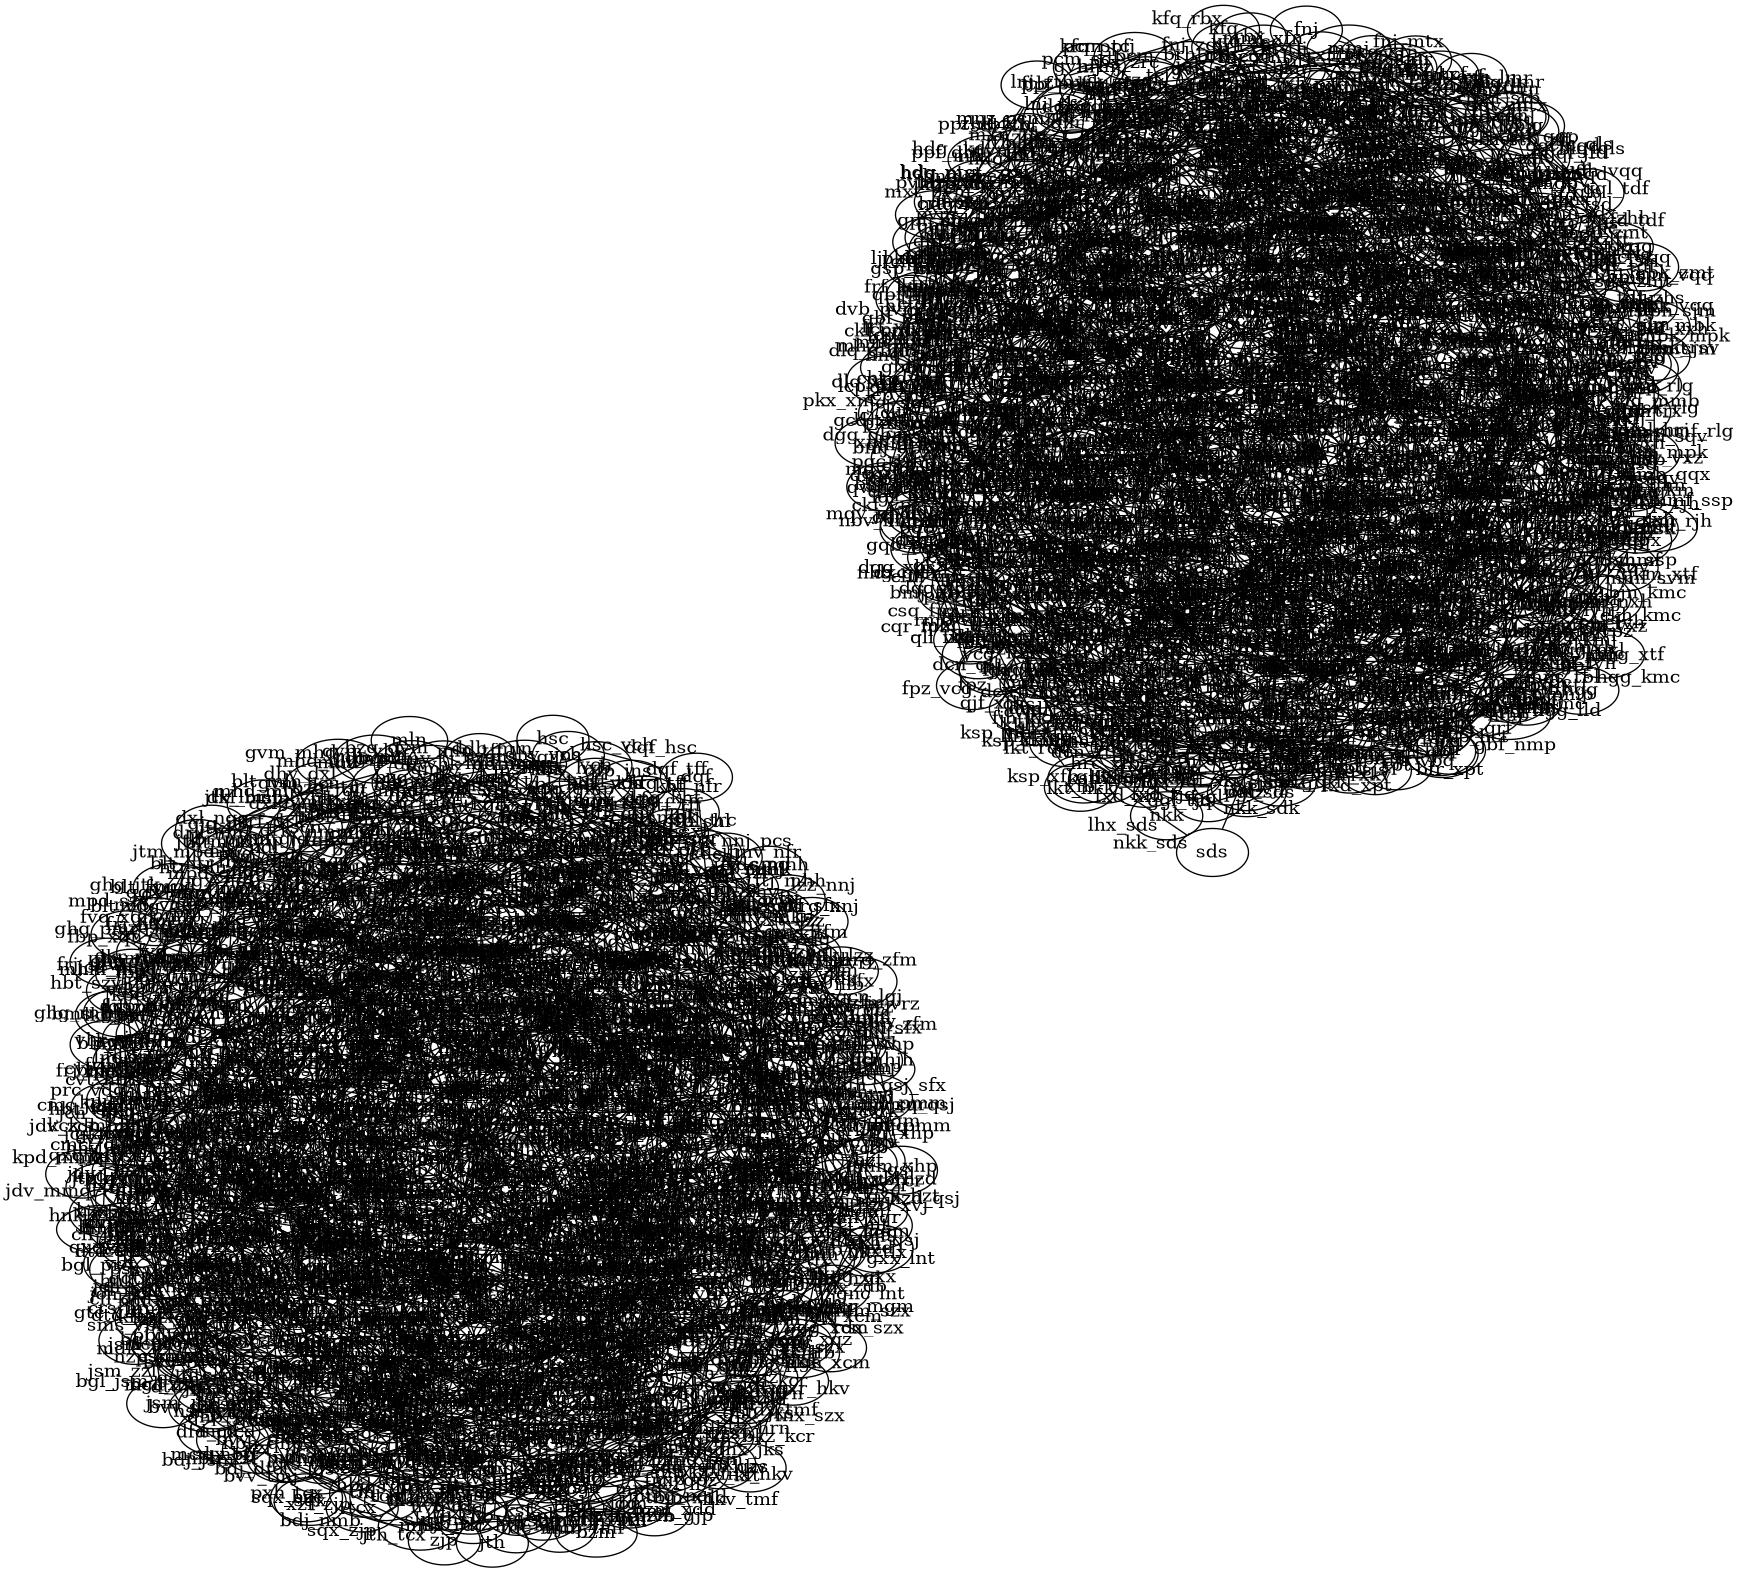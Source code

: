 @startdot
strict graph G {
layout=neato
bxf -- kzv [label="bxf_kzv"];
bxf -- tfz [label="bxf_tfz"];
pjp -- lhx [label="lhx_pjp"];
pjp -- qmr [label="pjp_qmr"];
pjp -- bnb [label="bnb_pjp"];
pjp -- rhv [label="pjp_rhv"];
pjp -- kfj [label="kfj_pjp"];
kqk -- gjl [label="gjl_kqk"];
kqk -- rpz [label="kqk_rpz"];
gpp -- qfl [label="gpp_qfl"];
gpp -- xlv [label="gpp_xlv"];
gpp -- gtl [label="gpp_gtl"];
gpp -- kvz [label="gpp_kvz"];
gpp -- hbf [label="gpp_hbf"];
mfg -- cqm [label="cqm_mfg"];
mfg -- mkr [label="mfg_mkr"];
mfg -- rkb [label="mfg_rkb"];
fkl -- tpq [label="fkl_tpq"];
fkl -- ckj [label="ckj_fkl"];
fkl -- pss [label="fkl_pss"];
fkl -- cdb [label="cdb_fkl"];
kzv -- qns [label="kzv_qns"];
dfd -- lfl [label="dfd_lfl"];
dfd -- gdb [label="dfd_gdb"];
rhn -- blk [label="blk_rhn"];
rhn -- xkn [label="rhn_xkn"];
rhn -- kbp [label="kbp_rhn"];
gkz -- lxk [label="gkz_lxk"];
gkz -- kns [label="gkz_kns"];
czb -- ddl [label="czb_ddl"];
gxp -- gmj [label="gmj_gxp"];
gxp -- zjb [label="gxp_zjb"];
gxp -- nsk [label="gxp_nsk"];
gxp -- rlg [label="gxp_rlg"];
tqc -- kth [label="kth_tqc"];
tqc -- kjg [label="kjg_tqc"];
hgg -- kmc [label="hgg_kmc"];
hgg -- lld [label="hgg_lld"];
hgg -- xtf [label="hgg_xtf"];
xdg -- hvr [label="hvr_xdg"];
xdg -- vpv [label="vpv_xdg"];
xdg -- mdm [label="mdm_xdg"];
xdg -- spc [label="spc_xdg"];
lrr -- phm [label="lrr_phm"];
lrr -- gdb [label="gdb_lrr"];
xrk -- vxt [label="vxt_xrk"];
xrk -- xft [label="xft_xrk"];
xrk -- sdj [label="sdj_xrk"];
xrk -- sxr [label="sxr_xrk"];
mdb -- nxq [label="mdb_nxq"];
ghl -- bfz [label="bfz_ghl"];
ghl -- ssn [label="ghl_ssn"];
ghl -- fdg [label="fdg_ghl"];
cnp -- ktk [label="cnp_ktk"];
cnp -- pzv [label="cnp_pzv"];
cnp -- trt [label="cnp_trt"];
cnp -- zdk [label="cnp_zdk"];
xvq -- pqv [label="pqv_xvq"];
xvq -- rqg [label="rqg_xvq"];
xvq -- spn [label="spn_xvq"];
mmk -- gtf [label="gtf_mmk"];
mmk -- pdg [label="mmk_pdg"];
nvx -- jbc [label="jbc_nvx"];
bjn -- rbh [label="bjn_rbh"];
ksh -- bld [label="bld_ksh"];
ksh -- shz [label="ksh_shz"];
ksh -- fnd [label="fnd_ksh"];
slq -- xnd [label="slq_xnd"];
slq -- hkk [label="hkk_slq"];
slq -- sqh [label="slq_sqh"];
slq -- hch [label="hch_slq"];
slq -- rls [label="rls_slq"];
hnk -- hsl [label="hnk_hsl"];
hnk -- vbf [label="hnk_vbf"];
hnk -- jdn [label="hnk_jdn"];
hnk -- hhv [label="hhv_hnk"];
zfc -- ktk [label="ktk_zfc"];
zfc -- hfk [label="hfk_zfc"];
kmc -- bjn [label="bjn_kmc"];
kmc -- djs [label="djs_kmc"];
djs -- vbq [label="djs_vbq"];
hvv -- txb [label="hvv_txb"];
nmz -- dgr [label="dgr_nmz"];
nmz -- sdj [label="nmz_sdj"];
lll -- bzx [label="bzx_lll"];
msd -- zhh [label="msd_zhh"];
msd -- rrn [label="msd_rrn"];
dhv -- kbk [label="dhv_kbk"];
dhv -- dxl [label="dhv_dxl"];
dhv -- vch [label="dhv_vch"];
dhv -- xkq [label="dhv_xkq"];
pgn -- mmg [label="mmg_pgn"];
pgn -- rnb [label="pgn_rnb"];
lqh -- srm [label="lqh_srm"];
lqh -- tml [label="lqh_tml"];
lqh -- bjd [label="bjd_lqh"];
xpq -- phn [label="phn_xpq"];
xpq -- pzv [label="pzv_xpq"];
pgd -- dft [label="dft_pgd"];
pgd -- lzl [label="lzl_pgd"];
pgd -- gfq [label="gfq_pgd"];
pgd -- hdb [label="hdb_pgd"];
pgd -- pvk [label="pgd_pvk"];
crv -- vrz [label="crv_vrz"];
crv -- hmf [label="crv_hmf"];
crv -- scj [label="crv_scj"];
crv -- znq [label="crv_znq"];
nhf -- xzp [label="nhf_xzp"];
nhf -- cbx [label="cbx_nhf"];
nhf -- pjg [label="nhf_pjg"];
dft -- tph [label="dft_tph"];
jqn -- vmz [label="jqn_vmz"];
jqn -- ttx [label="jqn_ttx"];
jqn -- cnr [label="cnr_jqn"];
jqn -- hxt [label="hxt_jqn"];
pxr -- jgt [label="jgt_pxr"];
pxr -- zjb [label="pxr_zjb"];
pxr -- bsz [label="bsz_pxr"];
pxr -- zjm [label="pxr_zjm"];
pxr -- zgt [label="pxr_zgt"];
szp -- vdl [label="szp_vdl"];
szp -- kbp [label="kbp_szp"];
hqv -- stm [label="hqv_stm"];
hqv -- jgp [label="hqv_jgp"];
hqv -- trc [label="hqv_trc"];
zjg -- mnc [label="mnc_zjg"];
zjg -- zqt [label="zjg_zqt"];
zjg -- bmj [label="bmj_zjg"];
zjg -- drt [label="drt_zjg"];
ngq -- bzx [label="bzx_ngq"];
ngq -- cbx [label="cbx_ngq"];
cgp -- khz [label="cgp_khz"];
jdh -- bzj [label="bzj_jdh"];
jdh -- dfn [label="dfn_jdh"];
scn -- tmg [label="scn_tmg"];
scn -- kjk [label="kjk_scn"];
scn -- gvm [label="gvm_scn"];
scn -- xht [label="scn_xht"];
qdj -- vdb [label="qdj_vdb"];
qdj -- lgv [label="lgv_qdj"];
qdj -- czz [label="czz_qdj"];
qdj -- tcj [label="qdj_tcj"];
qdj -- hll [label="hll_qdj"];
nsk -- jkx [label="jkx_nsk"];
nsk -- zpl [label="nsk_zpl"];
zzt -- hrc [label="hrc_zzt"];
zzt -- pxk [label="pxk_zzt"];
zzt -- bcb [label="bcb_zzt"];
zzt -- csl [label="csl_zzt"];
msr -- tmc [label="msr_tmc"];
thc -- qcl [label="qcl_thc"];
thc -- qfl [label="qfl_thc"];
thc -- txj [label="thc_txj"];
qpp -- dht [label="dht_qpp"];
qpp -- xkx [label="qpp_xkx"];
qpp -- vgh [label="qpp_vgh"];
qcm -- lbm [label="lbm_qcm"];
qcm -- kql [label="kql_qcm"];
nxl -- hgg [label="hgg_nxl"];
nxl -- spc [label="nxl_spc"];
nxl -- bjk [label="bjk_nxl"];
xnt -- pkx [label="pkx_xnt"];
xnt -- gcd [label="gcd_xnt"];
xnt -- dlq [label="dlq_xnt"];
xnt -- qvg [label="qvg_xnt"];
ssp -- fdl [label="fdl_ssp"];
ssp -- lvh [label="lvh_ssp"];
ssp -- kdp [label="kdp_ssp"];
rhv -- gpb [label="gpb_rhv"];
rhv -- rql [label="rhv_rql"];
hfn -- jkx [label="hfn_jkx"];
hfn -- hrr [label="hfn_hrr"];
gtb -- tzn [label="gtb_tzn"];
gtb -- pnb [label="gtb_pnb"];
gtb -- cck [label="cck_gtb"];
mnb -- nlv [label="mnb_nlv"];
mnb -- lrd [label="lrd_mnb"];
mnb -- pqv [label="mnb_pqv"];
mnb -- hzx [label="hzx_mnb"];
frj -- szv [label="frj_szv"];
frj -- qkt [label="frj_qkt"];
frj -- ngg [label="frj_ngg"];
frj -- rsn [label="frj_rsn"];
dbn -- ntb [label="dbn_ntb"];
dbn -- tnf [label="dbn_tnf"];
ssv -- knt [label="knt_ssv"];
ssv -- str [label="ssv_str"];
ssv -- lgn [label="lgn_ssv"];
tlx -- thj [label="thj_tlx"];
tlx -- xcm [label="tlx_xcm"];
kxv -- bmg [label="bmg_kxv"];
kxv -- gch [label="gch_kxv"];
kxv -- pgx [label="kxv_pgx"];
zgk -- tzz [label="tzz_zgk"];
zgk -- tth [label="tth_zgk"];
zgk -- dvh [label="dvh_zgk"];
zgk -- lcv [label="lcv_zgk"];
khf -- kbk [label="kbk_khf"];
khf -- dpg [label="dpg_khf"];
khf -- skz [label="khf_skz"];
dbz -- jdn [label="dbz_jdn"];
bzp -- jhn [label="bzp_jhn"];
bzp -- zsr [label="bzp_zsr"];
cnj -- nsg [label="cnj_nsg"];
cnj -- bjf [label="bjf_cnj"];
cnj -- lvh [label="cnj_lvh"];
cnj -- lbl [label="cnj_lbl"];
vgh -- shp [label="shp_vgh"];
vgh -- ssm [label="ssm_vgh"];
vgh -- cfj [label="cfj_vgh"];
xdm -- rdx [label="rdx_xdm"];
gvs -- bmh [label="bmh_gvs"];
gvs -- sms [label="gvs_sms"];
gvs -- tfz [label="gvs_tfz"];
fsl -- vzb [label="fsl_vzb"];
fsl -- fjz [label="fjz_fsl"];
fsl -- dbh [label="dbh_fsl"];
fsl -- stb [label="fsl_stb"];
khg -- qns [label="khg_qns"];
khg -- gfq [label="gfq_khg"];
qfg -- mxf [label="mxf_qfg"];
qfg -- bxf [label="bxf_qfg"];
qfg -- gdc [label="gdc_qfg"];
ccf -- smg [label="ccf_smg"];
ccf -- bgh [label="bgh_ccf"];
ccf -- hrb [label="ccf_hrb"];
ccf -- krd [label="ccf_krd"];
bgf -- qhj [label="bgf_qhj"];
bgf -- bmz [label="bgf_bmz"];
bgf -- jbx [label="bgf_jbx"];
bgf -- zrx [label="bgf_zrx"];
bgf -- xpm [label="bgf_xpm"];
djr -- qnd [label="djr_qnd"];
khr -- nvb [label="khr_nvb"];
khr -- hcm [label="hcm_khr"];
xbr -- ftb [label="ftb_xbr"];
pqj -- zfl [label="pqj_zfl"];
lxk -- nxq [label="lxk_nxq"];
lxk -- vdl [label="lxk_vdl"];
jfd -- hrr [label="hrr_jfd"];
jfd -- gql [label="gql_jfd"];
bjd -- slp [label="bjd_slp"];
bjd -- mpg [label="bjd_mpg"];
bjd -- rzx [label="bjd_rzx"];
txr -- sfd [label="sfd_txr"];
jzn -- bjf [label="bjf_jzn"];
jzn -- znm [label="jzn_znm"];
jzn -- khs [label="jzn_khs"];
jzn -- qhz [label="jzn_qhz"];
mdg -- qcm [label="mdg_qcm"];
mdg -- nxn [label="mdg_nxn"];
mdg -- bbk [label="bbk_mdg"];
mdg -- gnc [label="gnc_mdg"];
xfv -- sfq [label="sfq_xfv"];
xfv -- fnd [label="fnd_xfv"];
zrp -- pgx [label="pgx_zrp"];
zrp -- tgh [label="tgh_zrp"];
zmm -- jsx [label="jsx_zmm"];
zmm -- kzp [label="kzp_zmm"];
zmm -- jxz [label="jxz_zmm"];
zmm -- csb [label="csb_zmm"];
zmm -- gfb [label="gfb_zmm"];
jkp -- dgr [label="dgr_jkp"];
jkp -- drx [label="drx_jkp"];
jkp -- vdh [label="jkp_vdh"];
jkp -- hxs [label="hxs_jkp"];
chf -- jcv [label="chf_jcv"];
chf -- dgb [label="chf_dgb"];
chf -- tlx [label="chf_tlx"];
nqv -- tml [label="nqv_tml"];
nqv -- hrr [label="hrr_nqv"];
nqv -- shc [label="nqv_shc"];
nqv -- kpn [label="kpn_nqv"];
qkp -- dvd [label="dvd_qkp"];
qkp -- djr [label="djr_qkp"];
qkp -- ggz [label="ggz_qkp"];
qkp -- kns [label="kns_qkp"];
qkp -- bmm [label="bmm_qkp"];
zsj -- mjd [label="mjd_zsj"];
zsj -- bkr [label="bkr_zsj"];
zsj -- jvd [label="jvd_zsj"];
sdk -- nkk [label="nkk_sdk"];
sdk -- fnh [label="fnh_sdk"];
sdk -- hvv [label="hvv_sdk"];
rcl -- pqj [label="pqj_rcl"];
rcl -- mvt [label="mvt_rcl"];
rcl -- skz [label="rcl_skz"];
jkd -- jhs [label="jhs_jkd"];
jkd -- bck [label="bck_jkd"];
jkd -- xvf [label="jkd_xvf"];
jkd -- hdg [label="hdg_jkd"];
qbr -- kjg [label="kjg_qbr"];
ltq -- kms [label="kms_ltq"];
ltq -- msj [label="ltq_msj"];
ltq -- sqs [label="ltq_sqs"];
ltq -- hvb [label="hvb_ltq"];
ltq -- jqs [label="jqs_ltq"];
hpb -- mmb [label="hpb_mmb"];
tmg -- hzp [label="hzp_tmg"];
tmg -- cvv [label="cvv_tmg"];
tmg -- kcp [label="kcp_tmg"];
szh -- txr [label="szh_txr"];
szh -- qnv [label="qnv_szh"];
szh -- szq [label="szh_szq"];
srm -- pms [label="pms_srm"];
srm -- zpl [label="srm_zpl"];
zqt -- ddl [label="ddl_zqt"];
mhm -- phn [label="mhm_phn"];
nlv -- mhd [label="mhd_nlv"];
nlv -- gfp [label="gfp_nlv"];
ppj -- vqj [label="ppj_vqj"];
ppj -- fcf [label="fcf_ppj"];
fbc -- vxz [label="fbc_vxz"];
fbc -- cjf [label="cjf_fbc"];
fbc -- xbr [label="fbc_xbr"];
kkh -- cmz [label="cmz_kkh"];
kkh -- zmz [label="kkh_zmz"];
kkh -- rmc [label="kkh_rmc"];
kkh -- fjh [label="fjh_kkh"];
kkh -- jfq [label="jfq_kkh"];
qnc -- ksl [label="ksl_qnc"];
qnc -- mdm [label="mdm_qnc"];
qnc -- bgf [label="bgf_qnc"];
qnc -- gml [label="gml_qnc"];
qnc -- xxh [label="qnc_xxh"];
gfl -- pvv [label="gfl_pvv"];
gfl -- djx [label="djx_gfl"];
gfl -- msx [label="gfl_msx"];
gfl -- bgc [label="bgc_gfl"];
gfl -- tsd [label="gfl_tsd"];
jch -- sgx [label="jch_sgx"];
jch -- lzl [label="jch_lzl"];
jch -- xqx [label="jch_xqx"];
dvp -- xkx [label="dvp_xkx"];
dvp -- cfb [label="cfb_dvp"];
dvp -- glj [label="dvp_glj"];
dvp -- qdr [label="dvp_qdr"];
ckf -- mjc [label="ckf_mjc"];
ckf -- crd [label="ckf_crd"];
ckf -- rql [label="ckf_rql"];
ckf -- vpz [label="ckf_vpz"];
hsg -- nbr [label="hsg_nbr"];
hsg -- hbr [label="hbr_hsg"];
hsg -- mbs [label="hsg_mbs"];
sqr -- gjg [label="gjg_sqr"];
sqr -- kgb [label="kgb_sqr"];
sqr -- pcs [label="pcs_sqr"];
sqr -- jns [label="jns_sqr"];
sqr -- mmk [label="mmk_sqr"];
nxm -- cgl [label="cgl_nxm"];
nxm -- lxh [label="lxh_nxm"];
hng -- sxr [label="hng_sxr"];
hng -- cfd [label="cfd_hng"];
hng -- hlz [label="hlz_hng"];
pdj -- phk [label="pdj_phk"];
pdj -- rsz [label="pdj_rsz"];
pdj -- slr [label="pdj_slr"];
pdj -- vgr [label="pdj_vgr"];
lmj -- nvc [label="lmj_nvc"];
lmj -- bkh [label="bkh_lmj"];
bdl -- xtl [label="bdl_xtl"];
fnk -- vtn [label="fnk_vtn"];
fnk -- qnv [label="fnk_qnv"];
fnk -- frs [label="fnk_frs"];
fnk -- cxt [label="cxt_fnk"];
jgb -- cxs [label="cxs_jgb"];
jgb -- khg [label="jgb_khg"];
nhg -- qjf [label="nhg_qjf"];
nhg -- mqv [label="mqv_nhg"];
qcs -- kbg [label="kbg_qcs"];
qcs -- xvd [label="qcs_xvd"];
qcs -- kjk [label="kjk_qcs"];
qcs -- ghm [label="ghm_qcs"];
mbd -- zhs [label="mbd_zhs"];
mbd -- rjh [label="mbd_rjh"];
mbd -- xkr [label="mbd_xkr"];
mbd -- sxb [label="mbd_sxb"];
mbd -- jgc [label="jgc_mbd"];
bnf -- fdl [label="bnf_fdl"];
tsf -- qjj [label="qjj_tsf"];
tsf -- dcs [label="dcs_tsf"];
tsf -- jxl [label="jxl_tsf"];
lln -- kvr [label="kvr_lln"];
lln -- dqk [label="dqk_lln"];
lln -- mjs [label="lln_mjs"];
hcm -- bdl [label="bdl_hcm"];
lhd -- fjm [label="fjm_lhd"];
lhd -- kbp [label="kbp_lhd"];
xzq -- vvx [label="vvx_xzq"];
xzq -- djs [label="djs_xzq"];
xzq -- cph [label="cph_xzq"];
xzq -- kdp [label="kdp_xzq"];
ffb -- rcm [label="ffb_rcm"];
ffb -- vch [label="ffb_vch"];
hhc -- mjd [label="hhc_mjd"];
hhc -- hsh [label="hhc_hsh"];
hhc -- nsg [label="hhc_nsg"];
hbt -- szv [label="hbt_szv"];
hbt -- crf [label="crf_hbt"];
hbt -- vgr [label="hbt_vgr"];
hbt -- cvt [label="cvt_hbt"];
vpd -- rmf [label="rmf_vpd"];
vpd -- klj [label="klj_vpd"];
vpd -- nxq [label="nxq_vpd"];
vpd -- lld [label="lld_vpd"];
zfr -- bmg [label="bmg_zfr"];
zfr -- rrs [label="rrs_zfr"];
zpt -- hnf [label="hnf_zpt"];
zpt -- gxc [label="gxc_zpt"];
zpt -- bdp [label="bdp_zpt"];
zpt -- clq [label="clq_zpt"];
jcn -- scj [label="jcn_scj"];
jcn -- lcf [label="jcn_lcf"];
jcn -- mvf [label="jcn_mvf"];
jcn -- zgh [label="jcn_zgh"];
jcn -- zql [label="jcn_zql"];
ptt -- mnx [label="mnx_ptt"];
ptt -- gfq [label="gfq_ptt"];
bkz -- kcr [label="bkz_kcr"];
bkz -- hrn [label="bkz_hrn"];
bkz -- qsz [label="bkz_qsz"];
bkz -- zjp [label="bkz_zjp"];
bpm -- kfm [label="bpm_kfm"];
bpm -- zml [label="bpm_zml"];
bpm -- ztf [label="bpm_ztf"];
bpm -- bzj [label="bpm_bzj"];
rmr -- hmq [label="hmq_rmr"];
rmr -- khm [label="khm_rmr"];
rmr -- ntq [label="ntq_rmr"];
xqz -- bfz [label="bfz_xqz"];
szd -- pgm [label="pgm_szd"];
szd -- fcf [label="fcf_szd"];
szd -- nht [label="nht_szd"];
szd -- ptt [label="ptt_szd"];
szd -- gtc [label="gtc_szd"];
lvh -- hct [label="hct_lvh"];
fkr -- gtb [label="fkr_gtb"];
fkr -- xft [label="fkr_xft"];
fkr -- gvf [label="fkr_gvf"];
qff -- fdr [label="fdr_qff"];
qff -- ftq [label="ftq_qff"];
qzs -- qdr [label="qdr_qzs"];
zlk -- hdb [label="hdb_zlk"];
zlk -- khg [label="khg_zlk"];
zlk -- mfg [label="mfg_zlk"];
zlk -- lqs [label="lqs_zlk"];
zlk -- lns [label="lns_zlk"];
szn -- ngq [label="ngq_szn"];
szn -- lck [label="lck_szn"];
szn -- qmg [label="qmg_szn"];
ndn -- gbh [label="gbh_ndn"];
ndn -- vlq [label="ndn_vlq"];
ndn -- hch [label="hch_ndn"];
ndn -- dht [label="dht_ndn"];
ndn -- qcl [label="ndn_qcl"];
ndn -- vzk [label="ndn_vzk"];
ndn -- kgl [label="kgl_ndn"];
mpk -- hrj [label="hrj_mpk"];
nbq -- nbz [label="nbq_nbz"];
jjx -- zxb [label="jjx_zxb"];
nrz -- zpl [label="nrz_zpl"];
nrz -- mtq [label="mtq_nrz"];
nrz -- ccv [label="ccv_nrz"];
nrz -- nns [label="nns_nrz"];
sdl -- pcm [label="pcm_sdl"];
sdl -- xbf [label="sdl_xbf"];
sdl -- hxz [label="hxz_sdl"];
kgb -- rtd [label="kgb_rtd"];
jpq -- xvm [label="jpq_xvm"];
thq -- jgd [label="jgd_thq"];
thq -- tvh [label="thq_tvh"];
thq -- ndp [label="ndp_thq"];
cxf -- zfr [label="cxf_zfr"];
cxf -- ggp [label="cxf_ggp"];
kms -- kvz [label="kms_kvz"];
bdp -- jgp [label="bdp_jgp"];
lpt -- bjd [label="bjd_lpt"];
lpt -- cvs [label="cvs_lpt"];
lpt -- rhn [label="lpt_rhn"];
tdf -- gql [label="gql_tdf"];
tdf -- jfd [label="jfd_tdf"];
tdf -- zhs [label="tdf_zhs"];
tdf -- xxh [label="tdf_xxh"];
jdx -- dvd [label="dvd_jdx"];
jdx -- bmn [label="bmn_jdx"];
jdx -- nqd [label="jdx_nqd"];
bcp -- kvq [label="bcp_kvq"];
bcp -- zvh [label="bcp_zvh"];
bcp -- qds [label="bcp_qds"];
bcp -- qqp [label="bcp_qqp"];
sck -- djx [label="djx_sck"];
sck -- knh [label="knh_sck"];
sck -- rqg [label="rqg_sck"];
sck -- dqk [label="dqk_sck"];
sck -- bfg [label="bfg_sck"];
vhs -- vct [label="vct_vhs"];
vhs -- cvh [label="cvh_vhs"];
tks -- sfd [label="sfd_tks"];
pmd -- thj [label="pmd_thj"];
pmd -- qgk [label="pmd_qgk"];
pmd -- rqj [label="pmd_rqj"];
pmd -- tzm [label="pmd_tzm"];
zss -- zjf [label="zjf_zss"];
zss -- sqh [label="sqh_zss"];
zss -- zdb [label="zdb_zss"];
mhh -- qfh [label="mhh_qfh"];
mhh -- znq [label="mhh_znq"];
smf -- bgl [label="bgl_smf"];
smf -- ckj [label="ckj_smf"];
smf -- ctq [label="ctq_smf"];
smf -- kcq [label="kcq_smf"];
fsd -- dbh [label="dbh_fsd"];
fsd -- blv [label="blv_fsd"];
fsd -- rrn [label="fsd_rrn"];
fsd -- jqk [label="fsd_jqk"];
fgz -- vxz [label="fgz_vxz"];
cng -- lhd [label="cng_lhd"];
cng -- hgx [label="cng_hgx"];
cng -- xtv [label="cng_xtv"];
cfz -- tmc [label="cfz_tmc"];
cfz -- hlk [label="cfz_hlk"];
ndb -- gqb [label="gqb_ndb"];
ndb -- dbn [label="dbn_ndb"];
ndb -- sdl [label="ndb_sdl"];
ndb -- psz [label="ndb_psz"];
nns -- zfg [label="nns_zfg"];
nns -- shf [label="nns_shf"];
nns -- nmr [label="nmr_nns"];
vgs -- xss [label="vgs_xss"];
vgs -- jpq [label="jpq_vgs"];
vgs -- cfl [label="cfl_vgs"];
vgs -- flk [label="flk_vgs"];
qdz -- hcp [label="hcp_qdz"];
qdz -- rzc [label="qdz_rzc"];
qdz -- rlr [label="qdz_rlr"];
qdz -- tmj [label="qdz_tmj"];
vrm -- tht [label="tht_vrm"];
lgj -- nlb [label="lgj_nlb"];
qsn -- lln [label="lln_qsn"];
qsn -- brs [label="brs_qsn"];
qsn -- zfc [label="qsn_zfc"];
qsn -- gfk [label="gfk_qsn"];
flk -- zql [label="flk_zql"];
qbz -- lhd [label="lhd_qbz"];
qbz -- cff [label="cff_qbz"];
qbz -- qdc [label="qbz_qdc"];
tls -- qtv [label="qtv_tls"];
fqj -- mlx [label="fqj_mlx"];
fqj -- svm [label="fqj_svm"];
fqj -- psp [label="fqj_psp"];
fqj -- bdf [label="bdf_fqj"];
fqj -- sjs [label="fqj_sjs"];
pss -- cfb [label="cfb_pss"];
pss -- cfl [label="cfl_pss"];
pss -- lcm [label="lcm_pss"];
xjt -- vlq [label="vlq_xjt"];
xjt -- kkx [label="kkx_xjt"];
ddq -- ctq [label="ctq_ddq"];
ddq -- qlv [label="ddq_qlv"];
ddq -- fxj [label="ddq_fxj"];
ddq -- mmc [label="ddq_mmc"];
ddq -- jtn [label="ddq_jtn"];
mtn -- tgh [label="mtn_tgh"];
mtn -- mmb [label="mmb_mtn"];
gzs -- zfg [label="gzs_zfg"];
ntz -- bdf [label="bdf_ntz"];
ntz -- lcl [label="lcl_ntz"];
ntz -- fjm [label="fjm_ntz"];
ntz -- qkm [label="ntz_qkm"];
fdf -- zkx [label="fdf_zkx"];
fdf -- vpv [label="fdf_vpv"];
fdf -- csk [label="csk_fdf"];
fdf -- pxk [label="fdf_pxk"];
kgs -- psh [label="kgs_psh"];
kgs -- mpk [label="kgs_mpk"];
kgs -- phq [label="kgs_phq"];
kgs -- bdl [label="bdl_kgs"];
hjh -- ffd [label="ffd_hjh"];
hjh -- gbr [label="gbr_hjh"];
hjh -- pxz [label="hjh_pxz"];
hjh -- sfx [label="hjh_sfx"];
spn -- knh [label="knh_spn"];
spn -- ngm [label="ngm_spn"];
ljl -- rtp [label="ljl_rtp"];
ljl -- mnz [label="ljl_mnz"];
fqp -- jxc [label="fqp_jxc"];
nvm -- kbp [label="kbp_nvm"];
nvm -- mtq [label="mtq_nvm"];
nvm -- zzn [label="nvm_zzn"];
nvm -- jgt [label="jgt_nvm"];
mgp -- zff [label="mgp_zff"];
mgp -- ggz [label="ggz_mgp"];
mgp -- zmt [label="mgp_zmt"];
mgp -- hcf [label="hcf_mgp"];
mgp -- sqn [label="mgp_sqn"];
mgp -- znx [label="mgp_znx"];
dgr -- lck [label="dgr_lck"];
dgr -- tsv [label="dgr_tsv"];
xjz -- dft [label="dft_xjz"];
xjz -- zdh [label="xjz_zdh"];
xjz -- cnt [label="cnt_xjz"];
lbs -- cfz [label="cfz_lbs"];
lbs -- gdr [label="gdr_lbs"];
xvm -- ctq [label="ctq_xvm"];
xvm -- jhh [label="jhh_xvm"];
srg -- gfg [label="gfg_srg"];
srg -- ngm [label="ngm_srg"];
qrt -- nts [label="nts_qrt"];
qrt -- pbg [label="pbg_qrt"];
qrt -- zgt [label="qrt_zgt"];
qrt -- czb [label="czb_qrt"];
tjq -- ggl [label="ggl_tjq"];
tjq -- fxd [label="fxd_tjq"];
tjq -- cvm [label="cvm_tjq"];
rlx -- gbm [label="gbm_rlx"];
rlx -- brh [label="brh_rlx"];
rlx -- qmn [label="qmn_rlx"];
rlx -- lxt [label="lxt_rlx"];
sss -- lkr [label="lkr_sss"];
sss -- sjl [label="sjl_sss"];
bxm -- lcv [label="bxm_lcv"];
bxm -- tjr [label="bxm_tjr"];
bxm -- qtx [label="bxm_qtx"];
ghm -- tsd [label="ghm_tsd"];
ghm -- sfq [label="ghm_sfq"];
crk -- hzd [label="crk_hzd"];
crk -- xsj [label="crk_xsj"];
crk -- qcl [label="crk_qcl"];
bzf -- krp [label="bzf_krp"];
bzf -- kns [label="bzf_kns"];
bzf -- fpz [label="bzf_fpz"];
ddr -- ztg [label="ddr_ztg"];
ddr -- zhg [label="ddr_zhg"];
szv -- mpd [label="mpd_szv"];
szv -- szq [label="szq_szv"];
bld -- czh [label="bld_czh"];
bld -- msr [label="bld_msr"];
pxg -- hfn [label="hfn_pxg"];
pxg -- rmr [label="pxg_rmr"];
pxg -- xfn [label="pxg_xfn"];
pxg -- khz [label="khz_pxg"];
ntq -- hcm [label="hcm_ntq"];
ntq -- vhf [label="ntq_vhf"];
pzl -- llm [label="llm_pzl"];
pzl -- nvl [label="nvl_pzl"];
pzl -- mvm [label="mvm_pzl"];
pzl -- rnb [label="pzl_rnb"];
hvr -- thg [label="hvr_thg"];
hvr -- psp [label="hvr_psp"];
hvr -- gkx [label="gkx_hvr"];
hvr -- nxf [label="hvr_nxf"];
vsp -- zbg [label="vsp_zbg"];
vsp -- shz [label="shz_vsp"];
vsp -- znq [label="vsp_znq"];
vsp -- mrf [label="mrf_vsp"];
hbf -- gmp [label="gmp_hbf"];
hbf -- phm [label="hbf_phm"];
dcq -- pqg [label="dcq_pqg"];
dcq -- sgh [label="dcq_sgh"];
dcq -- pdf [label="dcq_pdf"];
dcq -- zrr [label="dcq_zrr"];
dcq -- fpt [label="dcq_fpt"];
nzz -- mqr [label="mqr_nzz"];
nzz -- dqp [label="dqp_nzz"];
nzz -- mnz [label="mnz_nzz"];
nzz -- zrc [label="nzz_zrc"];
vgp -- tbd [label="tbd_vgp"];
vgp -- chf [label="chf_vgp"];
vgp -- xcs [label="vgp_xcs"];
vgp -- ssv [label="ssv_vgp"];
tbm -- knh [label="knh_tbm"];
vxs -- qdr [label="qdr_vxs"];
vxs -- klh [label="klh_vxs"];
vxs -- hch [label="hch_vxs"];
jmg -- clq [label="clq_jmg"];
jmg -- tph [label="jmg_tph"];
jmg -- lrr [label="jmg_lrr"];
nlf -- vnq [label="nlf_vnq"];
hdb -- hlv [label="hdb_hlv"];
hdb -- vbh [label="hdb_vbh"];
cvt -- qzv [label="cvt_qzv"];
cvt -- cfj [label="cfj_cvt"];
ffg -- jqq [label="ffg_jqq"];
ffg -- cfz [label="cfz_ffg"];
ffg -- czh [label="czh_ffg"];
ffg -- bqd [label="bqd_ffg"];
hxg -- dvm [label="dvm_hxg"];
hxg -- cck [label="cck_hxg"];
hxg -- fgs [label="fgs_hxg"];
hxg -- hlp [label="hlp_hxg"];
hxg -- qjk [label="hxg_qjk"];
tph -- glj [label="glj_tph"];
ndp -- ddl [label="ddl_ndp"];
ndp -- lcl [label="lcl_ndp"];
ndp -- txt [label="ndp_txt"];
ndp -- hqf [label="hqf_ndp"];
nbh -- xzf [label="nbh_xzf"];
nbh -- qhp [label="nbh_qhp"];
nbh -- lnb [label="lnb_nbh"];
jhs -- vdz [label="jhs_vdz"];
mxn -- xtl [label="mxn_xtl"];
mxn -- flf [label="flf_mxn"];
mxn -- zfq [label="mxn_zfq"];
dnf -- rrs [label="dnf_rrs"];
dnf -- zff [label="dnf_zff"];
dnf -- mjj [label="dnf_mjj"];
znq -- ffd [label="ffd_znq"];
znm -- kxv [label="kxv_znm"];
znm -- kmj [label="kmj_znm"];
jtd -- trc [label="jtd_trc"];
jtd -- htf [label="htf_jtd"];
jtd -- hxt [label="hxt_jtd"];
jtd -- jgb [label="jgb_jtd"];
xds -- prc [label="prc_xds"];
xds -- vlb [label="vlb_xds"];
xds -- fxj [label="fxj_xds"];
zvh -- vcf [label="vcf_zvh"];
kgj -- xvp [label="kgj_xvp"];
kgj -- mmz [label="kgj_mmz"];
kgj -- flx [label="flx_kgj"];
gml -- hrj [label="gml_hrj"];
pcq -- hvb [label="hvb_pcq"];
pcq -- crs [label="crs_pcq"];
cjv -- rbh [label="cjv_rbh"];
cxs -- msj [label="cxs_msj"];
cxs -- klk [label="cxs_klk"];
tkc -- rml [label="rml_tkc"];
tkc -- bmz [label="bmz_tkc"];
tkc -- fxd [label="fxd_tkc"];
rds -- srm [label="rds_srm"];
rds -- fpq [label="fpq_rds"];
rds -- qbr [label="qbr_rds"];
rds -- dhd [label="dhd_rds"];
mhz -- nhg [label="mhz_nhg"];
mhz -- xkn [label="mhz_xkn"];
mhz -- xmb [label="mhz_xmb"];
mhz -- cfd [label="cfd_mhz"];
psl -- lbl [label="lbl_psl"];
psl -- ljl [label="ljl_psl"];
psl -- qbz [label="psl_qbz"];
psl -- fkt [label="fkt_psl"];
zvs -- qmg [label="qmg_zvs"];
zvs -- lmr [label="lmr_zvs"];
zvs -- nvb [label="nvb_zvs"];
kkk -- qls [label="kkk_qls"];
kkk -- gkb [label="gkb_kkk"];
kkk -- cff [label="cff_kkk"];
kcp -- kbg [label="kbg_kcp"];
txn -- mnc [label="mnc_txn"];
txn -- szp [label="szp_txn"];
txn -- mqv [label="mqv_txn"];
txn -- qnm [label="qnm_txn"];
fbp -- sqz [label="fbp_sqz"];
cgb -- qgk [label="cgb_qgk"];
djx -- cqm [label="cqm_djx"];
djx -- nbz [label="djx_nbz"];
dqm -- cfd [label="cfd_dqm"];
dqm -- gmz [label="dqm_gmz"];
dqm -- qkp [label="dqm_qkp"];
dqm -- mzd [label="dqm_mzd"];
mcd -- dfd [label="dfd_mcd"];
mcd -- nbh [label="mcd_nbh"];
mcd -- vcp [label="mcd_vcp"];
mcd -- zkk [label="mcd_zkk"];
gdc -- qhm [label="gdc_qhm"];
gdc -- lnb [label="gdc_lnb"];
gdc -- gfp [label="gdc_gfp"];
lft -- dvd [label="dvd_lft"];
lft -- lgv [label="lft_lgv"];
lft -- jkx [label="jkx_lft"];
lft -- gxk [label="gxk_lft"];
lft -- zfg [label="lft_zfg"];
zsd -- shq [label="shq_zsd"];
zsd -- fgs [label="fgs_zsd"];
zsd -- hcf [label="hcf_zsd"];
zsd -- cjf [label="cjf_zsd"];
zsd -- xzp [label="xzp_zsd"];
dqp -- nxq [label="dqp_nxq"];
pmm -- gbh [label="gbh_pmm"];
pmm -- xqr [label="pmm_xqr"];
pmm -- gsd [label="gsd_pmm"];
pmm -- jgv [label="jgv_pmm"];
gqb -- fvz [label="fvz_gqb"];
gqb -- blk [label="blk_gqb"];
gqb -- pgc [label="gqb_pgc"];
thj -- msj [label="msj_thj"];
gvm -- txj [label="gvm_txj"];
gvm -- mhd [label="gvm_mhd"];
gzn -- mtn [label="gzn_mtn"];
dcn -- ztg [label="dcn_ztg"];
dcn -- qll [label="dcn_qll"];
hzz -- kvr [label="hzz_kvr"];
hzz -- srh [label="hzz_srh"];
hzz -- hjb [label="hjb_hzz"];
hzz -- nbr [label="hzz_nbr"];
zml -- mmm [label="mmm_zml"];
zml -- skz [label="skz_zml"];
zml -- ngg [label="ngg_zml"];
zml -- zfl [label="zfl_zml"];
pqg -- fvg [label="fvg_pqg"];
pqg -- kns [label="kns_pqg"];
fmr -- zfn [label="fmr_zfn"];
fmr -- ctq [label="ctq_fmr"];
fmr -- sxl [label="fmr_sxl"];
bgc -- spj [label="bgc_spj"];
bgc -- svq [label="bgc_svq"];
bgc -- kgv [label="bgc_kgv"];
vdz -- bjd [label="bjd_vdz"];
jsl -- hhv [label="hhv_jsl"];
jsl -- cgb [label="cgb_jsl"];
jsl -- ngm [label="jsl_ngm"];
jsl -- pvv [label="jsl_pvv"];
gkx -- bsz [label="bsz_gkx"];
psz -- gql [label="gql_psz"];
psz -- bhs [label="bhs_psz"];
psz -- bdl [label="bdl_psz"];
rpv -- tsv [label="rpv_tsv"];
rpv -- pgc [label="pgc_rpv"];
djf -- kqk [label="djf_kqk"];
djf -- fvz [label="djf_fvz"];
djf -- mhr [label="djf_mhr"];
djf -- khr [label="djf_khr"];
xbq -- cvn [label="cvn_xbq"];
xbq -- dfn [label="dfn_xbq"];
xbq -- mmk [label="mmk_xbq"];
xbq -- gxr [label="gxr_xbq"];
nxn -- gdr [label="gdr_nxn"];
nxn -- gjp [label="gjp_nxn"];
nxn -- rvh [label="nxn_rvh"];
xnh -- fdg [label="fdg_xnh"];
xnh -- hlk [label="hlk_xnh"];
xnh -- ssm [label="ssm_xnh"];
sqn -- frx [label="frx_sqn"];
sqn -- lnh [label="lnh_sqn"];
ztg -- sjs [label="sjs_ztg"];
lnt -- vbh [label="lnt_vbh"];
lnt -- gnc [label="gnc_lnt"];
lnt -- gxx [label="gxx_lnt"];
lnt -- tlx [label="lnt_tlx"];
mrh -- cpt [label="cpt_mrh"];
mrh -- bbk [label="bbk_mrh"];
mrh -- vvh [label="mrh_vvh"];
dbm -- qpv [label="dbm_qpv"];
dbm -- pxk [label="dbm_pxk"];
dbm -- kqk [label="dbm_kqk"];
qxf -- zlp [label="qxf_zlp"];
qxf -- gpr [label="gpr_qxf"];
qxf -- tzz [label="qxf_tzz"];
qxf -- qjc [label="qjc_qxf"];
qxf -- pvm [label="pvm_qxf"];
sfx -- vrz [label="sfx_vrz"];
sfx -- gtf [label="gtf_sfx"];
rms -- qqp [label="qqp_rms"];
rms -- gcd [label="gcd_rms"];
rms -- zfq [label="rms_zfq"];
jsx -- csm [label="csm_jsx"];
jsx -- pqj [label="jsx_pqj"];
djg -- rbh [label="djg_rbh"];
djg -- dkm [label="djg_dkm"];
bjh -- lqh [label="bjh_lqh"];
bjh -- tqc [label="bjh_tqc"];
bjh -- tqf [label="bjh_tqf"];
bjh -- tml [label="bjh_tml"];
bjh -- vng [label="bjh_vng"];
mzd -- vdh [label="mzd_vdh"];
mzd -- nqd [label="mzd_nqd"];
mzd -- dvh [label="dvh_mzd"];
qkg -- spc [label="qkg_spc"];
qkg -- gkm [label="gkm_qkg"];
ntj -- shz [label="ntj_shz"];
gxx -- ntj [label="gxx_ntj"];
nvn -- kcq [label="kcq_nvn"];
nvn -- rcp [label="nvn_rcp"];
nvn -- str [label="nvn_str"];
nvn -- spn [label="nvn_spn"];
nxh -- dgs [label="dgs_nxh"];
nxh -- mdm [label="mdm_nxh"];
nxh -- fml [label="fml_nxh"];
nxh -- lhp [label="lhp_nxh"];
nxh -- xlp [label="nxh_xlp"];
jcd -- pmr [label="jcd_pmr"];
jcd -- ckj [label="ckj_jcd"];
jcd -- hbf [label="hbf_jcd"];
jcd -- pqv [label="jcd_pqv"];
tnj -- xvs [label="tnj_xvs"];
tnj -- sxc [label="sxc_tnj"];
tnj -- pkx [label="pkx_tnj"];
tnj -- tsv [label="tnj_tsv"];
fmv -- klk [label="fmv_klk"];
fmv -- ntj [label="fmv_ntj"];
fmv -- mkr [label="fmv_mkr"];
kgl -- cfj [label="cfj_kgl"];
kgl -- pnm [label="kgl_pnm"];
kgl -- ncj [label="kgl_ncj"];
kjt -- gcd [label="gcd_kjt"];
kjt -- bck [label="bck_kjt"];
kjt -- ljl [label="kjt_ljl"];
zhk -- fjz [label="fjz_zhk"];
vcd -- ddr [label="ddr_vcd"];
vcd -- lhc [label="lhc_vcd"];
vcd -- vxt [label="vcd_vxt"];
vcd -- hdz [label="hdz_vcd"];
vcd -- txt [label="txt_vcd"];
vcd -- hhc [label="hhc_vcd"];
vcd -- tkf [label="tkf_vcd"];
kck -- pcc [label="kck_pcc"];
kck -- dxp [label="dxp_kck"];
kck -- hzx [label="hzx_kck"];
kck -- mhm [label="kck_mhm"];
dpg -- rcs [label="dpg_rcs"];
trm -- tqc [label="tqc_trm"];
trm -- mqr [label="mqr_trm"];
trm -- qkg [label="qkg_trm"];
trm -- lbl [label="lbl_trm"];
zrs -- rnf [label="rnf_zrs"];
zrs -- kpd [label="kpd_zrs"];
zrs -- kpr [label="kpr_zrs"];
bpr -- cjg [label="bpr_cjg"];
bpr -- crq [label="bpr_crq"];
bpr -- bld [label="bld_bpr"];
vqj -- bmh [label="bmh_vqj"];
xbs -- gkz [label="gkz_xbs"];
brh -- nts [label="brh_nts"];
zrc -- hng [label="hng_zrc"];
zrc -- vjk [label="vjk_zrc"];
rrn -- dvd [label="dvd_rrn"];
rrn -- hxs [label="hxs_rrn"];
snx -- rqj [label="rqj_snx"];
snx -- sgx [label="sgx_snx"];
snx -- sjl [label="sjl_snx"];
snx -- zmf [label="snx_zmf"];
mqv -- zln [label="mqv_zln"];
frn -- zfr [label="frn_zfr"];
frn -- kpn [label="frn_kpn"];
frn -- tzn [label="frn_tzn"];
frn -- sdv [label="frn_sdv"];
frn -- xpv [label="frn_xpv"];
frn -- xsc [label="frn_xsc"];
zjm -- xxh [label="xxh_zjm"];
zjm -- qjk [label="qjk_zjm"];
zjm -- gnf [label="gnf_zjm"];
gsk -- rlg [label="gsk_rlg"];
jkr -- ngd [label="jkr_ngd"];
jkr -- mmc [label="jkr_mmc"];
jkr -- nxm [label="jkr_nxm"];
jkr -- jcv [label="jcv_jkr"];
jkr -- chc [label="chc_jkr"];
jkr -- znq [label="jkr_znq"];
jkr -- zbq [label="jkr_zbq"];
jkr -- mvf [label="jkr_mvf"];
jkr -- msq [label="jkr_msq"];
jbn -- thj [label="jbn_thj"];
jbn -- dtd [label="dtd_jbn"];
jbn -- xkx [label="jbn_xkx"];
mbk -- cmg [label="cmg_mbk"];
mbk -- zmt [label="mbk_zmt"];
mbk -- mpk [label="mbk_mpk"];
mbk -- glg [label="glg_mbk"];
mbk -- rsv [label="mbk_rsv"];
hdg -- ptq [label="hdg_ptq"];
hdg -- rzj [label="hdg_rzj"];
hdg -- mxt [label="hdg_mxt"];
hdg -- llv [label="hdg_llv"];
vrz -- xqz [label="vrz_xqz"];
hrb -- fzl [label="fzl_hrb"];
hrb -- qch [label="hrb_qch"];
hrb -- ghj [label="ghj_hrb"];
jjc -- bql [label="bql_jjc"];
jjc -- xkv [label="jjc_xkv"];
jjc -- tbj [label="jjc_tbj"];
sct -- qns [label="qns_sct"];
sct -- lfb [label="lfb_sct"];
sct -- ktk [label="ktk_sct"];
sct -- kld [label="kld_sct"];
qsm -- cjf [label="cjf_qsm"];
qsm -- xlp [label="qsm_xlp"];
qsm -- zjb [label="qsm_zjb"];
qsm -- bxm [label="bxm_qsm"];
qsm -- rtv [label="qsm_rtv"];
qtx -- qvg [label="qtx_qvg"];
rss -- pkv [label="pkv_rss"];
fjm -- hct [label="fjm_hct"];
gkb -- bhs [label="bhs_gkb"];
gkb -- xpt [label="gkb_xpt"];
gkb -- slp [label="gkb_slp"];
qsz -- srg [label="qsz_srg"];
qsz -- jck [label="jck_qsz"];
qsz -- xbq [label="qsz_xbq"];
qsz -- gfq [label="gfq_qsz"];
mpg -- qkm [label="mpg_qkm"];
kfm -- xqx [label="kfm_xqx"];
kfm -- qxg [label="kfm_qxg"];
zgh -- sqz [label="sqz_zgh"];
zgh -- gks [label="gks_zgh"];
csk -- zrr [label="csk_zrr"];
csk -- brm [label="brm_csk"];
csk -- pnb [label="csk_pnb"];
ghh -- dzd [label="dzd_ghh"];
ghh -- sck [label="ghh_sck"];
ghh -- jks [label="ghh_jks"];
ghh -- ghl [label="ghh_ghl"];
cqr -- fpz [label="cqr_fpz"];
cqr -- sxr [label="cqr_sxr"];
cqr -- gcd [label="cqr_gcd"];
cgd -- vdh [label="cgd_vdh"];
cgd -- tjr [label="cgd_tjr"];
cgd -- brh [label="brh_cgd"];
mmc -- fcb [label="fcb_mmc"];
mmc -- pfc [label="mmc_pfc"];
jzj -- kkx [label="jzj_kkx"];
jzj -- rdx [label="jzj_rdx"];
jzj -- bbk [label="bbk_jzj"];
cnx -- pgl [label="cnx_pgl"];
cnx -- kkt [label="cnx_kkt"];
cnx -- hxs [label="cnx_hxs"];
cnx -- dkm [label="cnx_dkm"];
gnc -- hkk [label="gnc_hkk"];
gnc -- hxq [label="gnc_hxq"];
ksp -- xfb [label="ksp_xfb"];
pxk -- blk [label="blk_pxk"];
pxk -- jhf [label="jhf_pxk"];
pxk -- hsh [label="hsh_pxk"];
pxk -- ztg [label="pxk_ztg"];
pxk -- lvc [label="lvc_pxk"];
vhk -- nnl [label="nnl_vhk"];
vhk -- svq [label="svq_vhk"];
vhk -- nln [label="nln_vhk"];
vhk -- gvm [label="gvm_vhk"];
hzr -- xbr [label="hzr_xbr"];
hzr -- khz [label="hzr_khz"];
crf -- qgk [label="crf_qgk"];
crf -- drk [label="crf_drk"];
drt -- vng [label="drt_vng"];
drt -- gkm [label="drt_gkm"];
drt -- kzz [label="drt_kzz"];
drt -- czz [label="czz_drt"];
drt -- ggz [label="drt_ggz"];
srh -- pcq [label="pcq_srh"];
hmq -- ckn [label="ckn_hmq"];
hmq -- rlg [label="hmq_rlg"];
qsh -- vdz [label="qsh_vdz"];
qsh -- cmz [label="cmz_qsh"];
qsh -- cht [label="cht_qsh"];
krp -- nmp [label="krp_nmp"];
krp -- gnf [label="gnf_krp"];
qjk -- nnc [label="nnc_qjk"];
pvf -- svt [label="pvf_svt"];
pvf -- lnk [label="lnk_pvf"];
pvf -- mln [label="mln_pvf"];
pvf -- hxb [label="hxb_pvf"];
smp -- mjc [label="mjc_smp"];
smp -- ccv [label="ccv_smp"];
smp -- qxk [label="qxk_smp"];
smp -- jbx [label="jbx_smp"];
smp -- dbn [label="dbn_smp"];
xlj -- cgp [label="cgp_xlj"];
xlj -- fpj [label="fpj_xlj"];
xlj -- kkk [label="kkk_xlj"];
kmr -- pjg [label="kmr_pjg"];
kmr -- srm [label="kmr_srm"];
kfq -- xsc [label="kfq_xsc"];
vhr -- xvd [label="vhr_xvd"];
vhr -- szq [label="szq_vhr"];
vhr -- trt [label="trt_vhr"];
vhr -- vdk [label="vdk_vhr"];
qsj -- sfx [label="qsj_sfx"];
qsj -- gxr [label="gxr_qsj"];
qsj -- hzd [label="hzd_qsj"];
cdv -- djn [label="cdv_djn"];
cdv -- hqv [label="cdv_hqv"];
cdv -- ctq [label="cdv_ctq"];
cdv -- rpp [label="cdv_rpp"];
jjt -- rqj [label="jjt_rqj"];
jjt -- vlq [label="jjt_vlq"];
jjt -- gvs [label="gvs_jjt"];
jjt -- kqd [label="jjt_kqd"];
fdd -- mjc [label="fdd_mjc"];
fdd -- qlh [label="fdd_qlh"];
fdd -- nxf [label="fdd_nxf"];
bqr -- tjr [label="bqr_tjr"];
bqr -- kth [label="bqr_kth"];
cnt -- vqj [label="cnt_vqj"];
cnt -- qhp [label="cnt_qhp"];
cnt -- lrd [label="cnt_lrd"];
cnt -- llm [label="cnt_llm"];
qhj -- svm [label="qhj_svm"];
qhj -- qnd [label="qhj_qnd"];
mjd -- cvs [label="cvs_mjd"];
mjd -- sqn [label="mjd_sqn"];
hfv -- bzf [label="bzf_hfv"];
hfv -- bxk [label="bxk_hfv"];
fdr -- jxc [label="fdr_jxc"];
lhc -- djg [label="djg_lhc"];
lhc -- rhv [label="lhc_rhv"];
lhc -- nbk [label="lhc_nbk"];
lhc -- csl [label="csl_lhc"];
mpd -- qnv [label="mpd_qnv"];
mpd -- mhm [label="mhm_mpd"];
mpd -- jtm [label="jtm_mpd"];
rqj -- sjl [label="rqj_sjl"];
rqj -- hch [label="hch_rqj"];
bgg -- xcm [label="bgg_xcm"];
bgg -- nzg [label="bgg_nzg"];
bgg -- gxx [label="bgg_gxx"];
bgg -- gfk [label="bgg_gfk"];
bgg -- bjt [label="bgg_bjt"];
mtx -- fnj [label="fnj_mtx"];
mtx -- nns [label="mtx_nns"];
mtx -- jfm [label="jfm_mtx"];
mtx -- lgv [label="lgv_mtx"];
fck -- hsg [label="fck_hsg"];
fck -- vlt [label="fck_vlt"];
fck -- zkk [label="fck_zkk"];
mgm -- hfk [label="hfk_mgm"];
mgm -- dzd [label="dzd_mgm"];
mgm -- xzr [label="mgm_xzr"];
rnf -- lkr [label="lkr_rnf"];
rnf -- ghg [label="ghg_rnf"];
rvg -- gcd [label="gcd_rvg"];
rvg -- dvh [label="dvh_rvg"];
rvg -- dcn [label="dcn_rvg"];
rvg -- fvg [label="fvg_rvg"];
rvg -- rpv [label="rpv_rvg"];
mhf -- rld [label="mhf_rld"];
mhf -- cvn [label="cvn_mhf"];
mhf -- hxb [label="hxb_mhf"];
zff -- hzj [label="hzj_zff"];
vdk -- vpp [label="vdk_vpp"];
hlv -- dmm [label="dmm_hlv"];
hlv -- qzv [label="hlv_qzv"];
hlv -- mbs [label="hlv_mbs"];
hlv -- sfl [label="hlv_sfl"];
xrm -- rzx [label="rzx_xrm"];
jhr -- flk [label="flk_jhr"];
jhr -- tsf [label="jhr_tsf"];
jhr -- tmc [label="jhr_tmc"];
jhr -- xrt [label="jhr_xrt"];
lfl -- glj [label="glj_lfl"];
lfl -- hzx [label="hzx_lfl"];
lfl -- tkl [label="lfl_tkl"];
vrk -- xkn [label="vrk_xkn"];
vrk -- tcs [label="tcs_vrk"];
dgg -- xbs [label="dgg_xbs"];
dgg -- gbm [label="dgg_gbm"];
dgg -- xgg [label="dgg_xgg"];
dgg -- thq [label="dgg_thq"];
szj -- cck [label="cck_szj"];
szj -- qvg [label="qvg_szj"];
szj -- qxk [label="qxk_szj"];
szj -- txb [label="szj_txb"];
szj -- czb [label="czb_szj"];
klh -- ztq [label="klh_ztq"];
klh -- qlv [label="klh_qlv"];
klh -- qqj [label="klh_qqj"];
tpm -- nxv [label="nxv_tpm"];
tpm -- xmb [label="tpm_xmb"];
tpm -- kzz [label="kzz_tpm"];
tpm -- cmj [label="cmj_tpm"];
lnh -- hxz [label="hxz_lnh"];
ccv -- zln [label="ccv_zln"];
ccv -- lcv [label="ccv_lcv"];
ccv -- srr [label="ccv_srr"];
ppf -- kfq [label="kfq_ppf"];
ppf -- ftb [label="ftb_ppf"];
ppf -- qbf [label="ppf_qbf"];
ppf -- xbf [label="ppf_xbf"];
xvs -- pjx [label="pjx_xvs"];
fnj -- zqt [label="fnj_zqt"];
fnj -- xmb [label="fnj_xmb"];
fnj -- hcf [label="fnj_hcf"];
sxb -- txb [label="sxb_txb"];
sxb -- vdz [label="sxb_vdz"];
vvj -- mlh [label="mlh_vvj"];
vvj -- xvq [label="vvj_xvq"];
vvj -- zjp [label="vvj_zjp"];
vvj -- mrd [label="mrd_vvj"];
grq -- lbl [label="grq_lbl"];
grq -- brm [label="brm_grq"];
grq -- tml [label="grq_tml"];
hcs -- sqh [label="hcs_sqh"];
hcs -- qgh [label="hcs_qgh"];
hcs -- zqv [label="hcs_zqv"];
fvt -- ffb [label="ffb_fvt"];
fvt -- lln [label="fvt_lln"];
fvt -- jpq [label="fvt_jpq"];
fvt -- cxt [label="cxt_fvt"];
thg -- spk [label="spk_thg"];
thg -- sgf [label="sgf_thg"];
thg -- zcb [label="thg_zcb"];
thg -- vvx [label="thg_vvx"];
thg -- jgc [label="jgc_thg"];
crz -- qjk [label="crz_qjk"];
crz -- jfm [label="crz_jfm"];
crz -- nlf [label="crz_nlf"];
crz -- cgd [label="cgd_crz"];
xrf -- zgk [label="xrf_zgk"];
xrf -- kkt [label="kkt_xrf"];
xrf -- jzn [label="jzn_xrf"];
trn -- tjr [label="tjr_trn"];
trn -- rms [label="rms_trn"];
trn -- dgc [label="dgc_trn"];
nbr -- csp [label="csp_nbr"];
nbr -- xjt [label="nbr_xjt"];
nbr -- gdb [label="gdb_nbr"];
zmf -- tcx [label="tcx_zmf"];
nkk -- lkt [label="lkt_nkk"];
lgn -- mcf [label="lgn_mcf"];
lgn -- msr [label="lgn_msr"];
lgn -- mlh [label="lgn_mlh"];
tzm -- szq [label="szq_tzm"];
tzm -- zsr [label="tzm_zsr"];
mtp -- zgt [label="mtp_zgt"];
mtp -- lpt [label="lpt_mtp"];
mtp -- glg [label="glg_mtp"];
mtp -- zrp [label="mtp_zrp"];
mtp -- qxk [label="mtp_qxk"];
sdj -- bsz [label="bsz_sdj"];
sdj -- gpb [label="gpb_sdj"];
rtd -- srh [label="rtd_srh"];
rtd -- jxl [label="jxl_rtd"];
jns -- gfp [label="gfp_jns"];
jns -- kbk [label="jns_kbk"];
jns -- gcz [label="gcz_jns"];
bvv -- tmj [label="bvv_tmj"];
bvv -- xjt [label="bvv_xjt"];
bvv -- lzl [label="bvv_lzl"];
bvv -- pcc [label="bvv_pcc"];
psv -- qrm [label="psv_qrm"];
psv -- pms [label="pms_psv"];
psv -- lnl [label="lnl_psv"];
psv -- xtl [label="psv_xtl"];
blt -- htr [label="blt_htr"];
blt -- mln [label="blt_mln"];
blt -- fvq [label="blt_fvq"];
mmb -- slp [label="mmb_slp"];
mmb -- glg [label="glg_mmb"];
mmb -- qqx [label="mmb_qqx"];
jhq -- fdr [label="fdr_jhq"];
jhq -- hzx [label="hzx_jhq"];
jhq -- dfd [label="dfd_jhq"];
jhq -- xkq [label="jhq_xkq"];
qhp -- phn [label="phn_qhp"];
qhp -- qpz [label="qhp_qpz"];
qhp -- xss [label="qhp_xss"];
bvm -- hxz [label="bvm_hxz"];
bvm -- bzx [label="bvm_bzx"];
bvm -- mqr [label="bvm_mqr"];
bvm -- nlf [label="bvm_nlf"];
zsr -- tsd [label="tsd_zsr"];
zsr -- kfg [label="kfg_zsr"];
mjs -- zjf [label="mjs_zjf"];
srq -- dnp [label="dnp_srq"];
srq -- ksh [label="ksh_srq"];
srq -- kvz [label="kvz_srq"];
pdg -- bbk [label="bbk_pdg"];
pdg -- tks [label="pdg_tks"];
bfr -- bjf [label="bfr_bjf"];
bfr -- xpt [label="bfr_xpt"];
bfr -- lck [label="bfr_lck"];
bfr -- xkv [label="bfr_xkv"];
bjf -- gjl [label="bjf_gjl"];
hrc -- tmq [label="hrc_tmq"];
hrc -- xfb [label="hrc_xfb"];
pfc -- qzv [label="pfc_qzv"];
pfc -- bfz [label="bfz_pfc"];
pfc -- slr [label="pfc_slr"];
bqv -- nvt [label="bqv_nvt"];
bqv -- gdr [label="bqv_gdr"];
lmv -- mpq [label="lmv_mpq"];
lmv -- fcb [label="fcb_lmv"];
lmv -- gmp [label="gmp_lmv"];
lhm -- sqn [label="lhm_sqn"];
lhm -- hfn [label="hfn_lhm"];
lhm -- zsh [label="lhm_zsh"];
lhm -- sfp [label="lhm_sfp"];
ckn -- nvb [label="ckn_nvb"];
ckn -- sgm [label="ckn_sgm"];
spk -- mjc [label="mjc_spk"];
jks -- lfb [label="jks_lfb"];
qxq -- jtz [label="jtz_qxq"];
qxq -- vrp [label="qxq_vrp"];
qxq -- zdk [label="qxq_zdk"];
qxq -- tzf [label="qxq_tzf"];
tcj -- pcm [label="pcm_tcj"];
tcj -- gch [label="gch_tcj"];
nvl -- dfn [label="dfn_nvl"];
nvl -- nvt [label="nvl_nvt"];
nvl -- mtb [label="mtb_nvl"];
jqq -- llm [label="jqq_llm"];
jqq -- lsm [label="jqq_lsm"];
jqq -- vbf [label="jqq_vbf"];
vbq -- hsh [label="hsh_vbq"];
vbq -- fkt [label="fkt_vbq"];
vbq -- hdz [label="hdz_vbq"];
vmz -- kpr [label="kpr_vmz"];
vmz -- gtf [label="gtf_vmz"];
tsd -- zql [label="tsd_zql"];
tsd -- cpt [label="cpt_tsd"];
gxr -- dqk [label="dqk_gxr"];
fvq -- dnp [label="dnp_fvq"];
fvq -- xqn [label="fvq_xqn"];
dlq -- jjm [label="dlq_jjm"];
dlq -- gbm [label="dlq_gbm"];
dlq -- mjc [label="dlq_mjc"];
dlq -- pbd [label="dlq_pbd"];
jgd -- spc [label="jgd_spc"];
jgd -- lll [label="jgd_lll"];
jgd -- lhc [label="jgd_lhc"];
jjm -- zcg [label="jjm_zcg"];
bvp -- lqh [label="bvp_lqh"];
bvp -- xzp [label="bvp_xzp"];
bvp -- tht [label="bvp_tht"];
bvp -- gmz [label="bvp_gmz"];
pld -- bsb [label="bsb_pld"];
pld -- qlh [label="pld_qlh"];
pld -- vfr [label="pld_vfr"];
pld -- smx [label="pld_smx"];
xfn -- bck [label="bck_xfn"];
kvd -- rmg [label="kvd_rmg"];
kvd -- dsf [label="dsf_kvd"];
kvd -- qnv [label="kvd_qnv"];
kvd -- lmc [label="kvd_lmc"];
kvd -- lbr [label="kvd_lbr"];
sfl -- dnp [label="dnp_sfl"];
msf -- bgm [label="bgm_msf"];
msf -- dxl [label="dxl_msf"];
msf -- xgv [label="msf_xgv"];
dgs -- xxh [label="dgs_xxh"];
dgs -- vxt [label="dgs_vxt"];
qjj -- bmh [label="bmh_qjj"];
rtv -- bck [label="bck_rtv"];
rtv -- qbr [label="qbr_rtv"];
rtv -- zfg [label="rtv_zfg"];
rtv -- gml [label="gml_rtv"];
jvd -- rml [label="jvd_rml"];
xvj -- hzd [label="hzd_xvj"];
xvj -- knd [label="knd_xvj"];
xvj -- tcp [label="tcp_xvj"];
xvj -- bxv [label="bxv_xvj"];
bmm -- gzs [label="bmm_gzs"];
bmm -- nmz [label="bmm_nmz"];
bmm -- gsk [label="bmm_gsk"];
lkt -- fml [label="fml_lkt"];
fxp -- gtb [label="fxp_gtb"];
fxp -- mmz [label="fxp_mmz"];
fxp -- zsd [label="fxp_zsd"];
fxp -- tkf [label="fxp_tkf"];
bjk -- gjl [label="bjk_gjl"];
bjk -- fvx [label="bjk_fvx"];
bjk -- sts [label="bjk_sts"];
bjk -- dhn [label="bjk_dhn"];
dsf -- vcp [label="dsf_vcp"];
zzk -- dtc [label="dtc_zzk"];
zzk -- nlv [label="nlv_zzk"];
vqq -- sjm [label="sjm_vqq"];
vqq -- mpk [label="mpk_vqq"];
vqq -- vdh [label="vdh_vqq"];
xkh -- bzp [label="bzp_xkh"];
xkh -- qzs [label="qzs_xkh"];
xkh -- tfx [label="tfx_xkh"];
csp -- dbf [label="csp_dbf"];
csp -- zxq [label="csp_zxq"];
csp -- cqm [label="cqm_csp"];
csp -- trt [label="csp_trt"];
pfj -- trn [label="pfj_trn"];
pfj -- lxt [label="lxt_pfj"];
pfj -- stc [label="pfj_stc"];
pfj -- qmg [label="pfj_qmg"];
vsm -- kct [label="kct_vsm"];
vsm -- knh [label="knh_vsm"];
vsm -- mjs [label="mjs_vsm"];
vsm -- kzv [label="kzv_vsm"];
ggx -- jbc [label="ggx_jbc"];
xpt -- fxd [label="fxd_xpt"];
xpt -- tgh [label="tgh_xpt"];
zxn -- ghs [label="ghs_zxn"];
zxn -- lqf [label="lqf_zxn"];
zxn -- djs [label="djs_zxn"];
mtq -- hnr [label="hnr_mtq"];
mtq -- mdb [label="mdb_mtq"];
mtq -- nrg [label="mtq_nrg"];
mtq -- zkx [label="mtq_zkx"];
zlp -- hxs [label="hxs_zlp"];
zlp -- zfq [label="zfq_zlp"];
zlp -- pjx [label="pjx_zlp"];
xft -- vdl [label="vdl_xft"];
bpf -- mgd [label="bpf_mgd"];
bpf -- xzr [label="bpf_xzr"];
bpf -- lgj [label="bpf_lgj"];
bpf -- rsz [label="bpf_rsz"];
bpf -- sqh [label="bpf_sqh"];
tqf -- mgt [label="mgt_tqf"];
tqf -- sjs [label="sjs_tqf"];
mtb -- shz [label="mtb_shz"];
zcb -- crd [label="crd_zcb"];
lhp -- trx [label="lhp_trx"];
lhp -- fqz [label="fqz_lhp"];
lhp -- rjh [label="lhp_rjh"];
lpp -- pbg [label="lpp_pbg"];
lpp -- zxj [label="lpp_zxj"];
lpp -- zfq [label="lpp_zfq"];
lpp -- txt [label="lpp_txt"];
ksl -- vqq [label="ksl_vqq"];
ksl -- nbk [label="ksl_nbk"];
nqd -- gql [label="gql_nqd"];
qtv -- dbz [label="dbz_qtv"];
qtv -- skz [label="qtv_skz"];
bck -- hpv [label="bck_hpv"];
gch -- jvd [label="gch_jvd"];
fvx -- fjz [label="fjz_fvx"];
fvx -- bmg [label="bmg_fvx"];
fvx -- xrm [label="fvx_xrm"];
hmf -- klk [label="hmf_klk"];
hmf -- bxv [label="bxv_hmf"];
pbg -- pdf [label="pbg_pdf"];
pbg -- nrg [label="nrg_pbg"];
mhc -- hsl [label="hsl_mhc"];
mhc -- jdh [label="jdh_mhc"];
mhc -- gpc [label="gpc_mhc"];
mhc -- xvd [label="mhc_xvd"];
xtn -- tjx [label="tjx_xtn"];
xtn -- mrd [label="mrd_xtn"];
xtn -- hkk [label="hkk_xtn"];
xtn -- szc [label="szc_xtn"];
nmr -- vbn [label="nmr_vbn"];
fcl -- fnh [label="fcl_fnh"];
fcl -- hlz [label="fcl_hlz"];
fcl -- djf [label="djf_fcl"];
fcl -- hcm [label="fcl_hcm"];
fcl -- sgh [label="fcl_sgh"];
kgt -- pzv [label="kgt_pzv"];
pmc -- nvc [label="nvc_pmc"];
pmc -- pkd [label="pkd_pmc"];
pmc -- rpv [label="pmc_rpv"];
pmc -- bql [label="bql_pmc"];
pmc -- fqz [label="fqz_pmc"];
qdc -- jgc [label="jgc_qdc"];
qdc -- hpb [label="hpb_qdc"];
qdc -- kfq [label="kfq_qdc"];
qdc -- hzq [label="hzq_qdc"];
qdc -- cph [label="cph_qdc"];
srl -- bmn [label="bmn_srl"];
srl -- czb [label="czb_srl"];
bmz -- zrp [label="bmz_zrp"];
tvh -- qbr [label="qbr_tvh"];
cff -- zth [label="cff_zth"];
cff -- mqr [label="cff_mqr"];
clq -- ngd [label="clq_ngd"];
clq -- sfq [label="clq_sfq"];
clq -- bbk [label="bbk_clq"];
clq -- xkq [label="clq_xkq"];
ctz -- vpz [label="ctz_vpz"];
ctz -- gnz [label="ctz_gnz"];
ctz -- tnh [label="ctz_tnh"];
sts -- qjf [label="qjf_sts"];
sts -- xpm [label="sts_xpm"];
sts -- khr [label="khr_sts"];
hsc -- hxb [label="hsc_hxb"];
hsc -- dqf [label="dqf_hsc"];
hsc -- lqs [label="hsc_lqs"];
hsc -- vch [label="hsc_vch"];
bgm -- pqv [label="bgm_pqv"];
bgm -- kfb [label="bgm_kfb"];
gbf -- nmp [label="gbf_nmp"];
gbf -- tkc [label="gbf_tkc"];
lnl -- zpl [label="lnl_zpl"];
lnl -- rtp [label="lnl_rtp"];
lnl -- mjj [label="lnl_mjj"];
lnl -- hlz [label="hlz_lnl"];
dxj -- hrn [label="dxj_hrn"];
dxj -- pzv [label="dxj_pzv"];
kqd -- cfz [label="cfz_kqd"];
kqd -- lfl [label="kqd_lfl"];
kpd -- rrg [label="kpd_rrg"];
kpd -- mmq [label="kpd_mmq"];
jtz -- crs [label="crs_jtz"];
jtz -- njt [label="jtz_njt"];
jtz -- rsn [label="jtz_rsn"];
qrb -- bxf [label="bxf_qrb"];
qrb -- mrh [label="mrh_qrb"];
qrb -- lrd [label="lrd_qrb"];
qrb -- qns [label="qns_qrb"];
hqk -- vrm [label="hqk_vrm"];
hqk -- lxg [label="hqk_lxg"];
hqk -- hvh [label="hqk_hvh"];
hqk -- lck [label="hqk_lck"];
cfc -- lmr [label="cfc_lmr"];
cfc -- zhs [label="cfc_zhs"];
cfc -- qls [label="cfc_qls"];
cfc -- nmr [label="cfc_nmr"];
gfb -- zxb [label="gfb_zxb"];
mvf -- pzv [label="mvf_pzv"];
mvf -- dzv [label="dzv_mvf"];
mvt -- dbz [label="dbz_mvt"];
mvt -- mnx [label="mnx_mvt"];
mvt -- vkx [label="mvt_vkx"];
mvt -- hrn [label="hrn_mvt"];
xss -- gdb [label="gdb_xss"];
xss -- csm [label="csm_xss"];
xcm -- gpc [label="gpc_xcm"];
jln -- bdf [label="bdf_jln"];
jln -- qtx [label="jln_qtx"];
jln -- ttd [label="jln_ttd"];
jln -- nvc [label="jln_nvc"];
gsp -- bck [label="bck_gsp"];
gsp -- lxk [label="gsp_lxk"];
gsp -- hlz [label="gsp_hlz"];
gsp -- mnz [label="gsp_mnz"];
cvs -- xvp [label="cvs_xvp"];
ncd -- xbj [label="ncd_xbj"];
ncd -- jdn [label="jdn_ncd"];
clm -- hgx [label="clm_hgx"];
clm -- qjf [label="clm_qjf"];
clm -- kqr [label="clm_kqr"];
clm -- nzz [label="clm_nzz"];
tth -- tgp [label="tgp_tth"];
tth -- hfv [label="hfv_tth"];
tth -- srl [label="srl_tth"];
tth -- qvr [label="qvr_tth"];
tth -- bgt [label="bgt_tth"];
rrc -- hdz [label="hdz_rrc"];
rrc -- zsj [label="rrc_zsj"];
rrc -- vng [label="rrc_vng"];
rrc -- kns [label="kns_rrc"];
dfm -- bkh [label="bkh_dfm"];
dfm -- zgm [label="dfm_zgm"];
dfm -- xvp [label="dfm_xvp"];
rtp -- gkx [label="gkx_rtp"];
hlp -- bmg [label="bmg_hlp"];
hlp -- qrm [label="hlp_qrm"];
hlp -- zsj [label="hlp_zsj"];
pms -- blk [label="blk_pms"];
lkr -- gjg [label="gjg_lkr"];
nht -- gtc [label="gtc_nht"];
tvf -- cfj [label="cfj_tvf"];
tvf -- hpj [label="hpj_tvf"];
tvf -- vlt [label="tvf_vlt"];
tvf -- msj [label="msj_tvf"];
rpp -- cvc [label="cvc_rpp"];
cmg -- mqs [label="cmg_mqs"];
cmg -- nts [label="cmg_nts"];
cmg -- snc [label="cmg_snc"];
cmg -- xlj [label="cmg_xlj"];
cmg -- jgt [label="cmg_jgt"];
pkv -- hfk [label="hfk_pkv"];
tjz -- khs [label="khs_tjz"];
tjz -- hlp [label="hlp_tjz"];
tjz -- cmj [label="cmj_tjz"];
tjz -- znm [label="tjz_znm"];
jbh -- sfl [label="jbh_sfl"];
jbh -- zhv [label="jbh_zhv"];
jbh -- rcm [label="jbh_rcm"];
qms -- zfm [label="qms_zfm"];
qms -- zzk [label="qms_zzk"];
qms -- gtl [label="gtl_qms"];
qms -- xdm [label="qms_xdm"];
qms -- lnk [label="lnk_qms"];
srr -- ghs [label="ghs_srr"];
srr -- rmf [label="rmf_srr"];
kjd -- dqk [label="dqk_kjd"];
kjd -- djq [label="djq_kjd"];
tbd -- xlv [label="tbd_xlv"];
tbd -- vqh [label="tbd_vqh"];
tbd -- kms [label="kms_tbd"];
zjb -- nvc [label="nvc_zjb"];
jvr -- vqh [label="jvr_vqh"];
jvr -- ksf [label="jvr_ksf"];
jvr -- dsq [label="dsq_jvr"];
rcr -- xkh [label="rcr_xkh"];
rcr -- xnd [label="rcr_xnd"];
kcc -- dnv [label="dnv_kcc"];
kcc -- jsx [label="jsx_kcc"];
kcc -- pgn [label="kcc_pgn"];
xzr -- gsd [label="gsd_xzr"];
xzr -- tks [label="tks_xzr"];
gfr -- tbj [label="gfr_tbj"];
gfr -- qnd [label="gfr_qnd"];
gfr -- hqf [label="gfr_hqf"];
gfr -- hfv [label="gfr_hfv"];
gfr -- zgm [label="gfr_zgm"];
tbl -- lpq [label="lpq_tbl"];
tbl -- czn [label="czn_tbl"];
tbl -- mns [label="mns_tbl"];
tbl -- vhs [label="tbl_vhs"];
kql -- lkr [label="kql_lkr"];
kql -- sfq [label="kql_sfq"];
kql -- vmn [label="kql_vmn"];
mcq -- jgt [label="jgt_mcq"];
mcq -- ddr [label="ddr_mcq"];
mcq -- zvh [label="mcq_zvh"];
mcq -- cmz [label="cmz_mcq"];
bdj -- dfd [label="bdj_dfd"];
bdj -- gfb [label="bdj_gfb"];
bdj -- jsm [label="bdj_jsm"];
rqh -- pbj [label="pbj_rqh"];
rqh -- kct [label="kct_rqh"];
mml -- tls [label="mml_tls"];
mml -- mvm [label="mml_mvm"];
mml -- cxs [label="cxs_mml"];
mml -- fdg [label="fdg_mml"];
jcv -- dgb [label="dgb_jcv"];
jcv -- bdp [label="bdp_jcv"];
dqf -- fzl [label="dqf_fzl"];
csq -- fpz [label="csq_fpz"];
csq -- vbn [label="csq_vbn"];
csq -- gcd [label="csq_gcd"];
csq -- mdb [label="csq_mdb"];
fqz -- vzb [label="fqz_vzb"];
fqz -- nnc [label="fqz_nnc"];
txh -- dbh [label="dbh_txh"];
txh -- xtv [label="txh_xtv"];
tlj -- cxf [label="cxf_tlj"];
tlj -- rxt [label="rxt_tlj"];
tzn -- mpg [label="mpg_tzn"];
vng -- pkd [label="pkd_vng"];
jfq -- mlx [label="jfq_mlx"];
jfq -- gkb [label="gkb_jfq"];
jfq -- tqf [label="jfq_tqf"];
jfq -- kqq [label="jfq_kqq"];
jfq -- zcg [label="jfq_zcg"];
vpv -- mjc [label="mjc_vpv"];
rdg -- zgm [label="rdg_zgm"];
rdg -- bkr [label="bkr_rdg"];
rdg -- brm [label="brm_rdg"];
rdg -- jcj [label="jcj_rdg"];
gjr -- hvr [label="gjr_hvr"];
gjr -- fkt [label="fkt_gjr"];
gjr -- jjc [label="gjr_jjc"];
gjr -- bcb [label="bcb_gjr"];
gjr -- hnr [label="gjr_hnr"];
dgp -- fkt [label="dgp_fkt"];
dgp -- txh [label="dgp_txh"];
dgp -- qmn [label="dgp_qmn"];
cmj -- kmr [label="cmj_kmr"];
cmj -- qpl [label="cmj_qpl"];
pdb -- vmd [label="pdb_vmd"];
pdb -- prv [label="pdb_prv"];
pdb -- hnr [label="hnr_pdb"];
frf -- xmp [label="frf_xmp"];
lnz -- zhk [label="lnz_zhk"];
cjm -- ksl [label="cjm_ksl"];
cjm -- ckn [label="cjm_ckn"];
cjm -- ngq [label="cjm_ngq"];
cjm -- pfj [label="cjm_pfj"];
fdl -- zjb [label="fdl_zjb"];
tcp -- lbs [label="lbs_tcp"];
tcp -- vmz [label="tcp_vmz"];
tcp -- cjg [label="cjg_tcp"];
rrx -- zxq [label="rrx_zxq"];
rrx -- jdv [label="jdv_rrx"];
rrx -- tgn [label="rrx_tgn"];
gsl -- xvp [label="gsl_xvp"];
gsl -- cbx [label="cbx_gsl"];
gsl -- czn [label="czn_gsl"];
gsl -- lgt [label="gsl_lgt"];
stc -- tcs [label="stc_tcs"];
stc -- plb [label="plb_stc"];
stc -- lnz [label="lnz_stc"];
dbh -- sjm [label="dbh_sjm"];
mdk -- pvv [label="mdk_pvv"];
xsc -- gvn [label="gvn_xsc"];
rrg -- gxc [label="gxc_rrg"];
rrg -- rkg [label="rkg_rrg"];
mmf -- dgc [label="dgc_mmf"];
mmf -- rlg [label="mmf_rlg"];
mmf -- svm [label="mmf_svm"];
mmf -- ssp [label="mmf_ssp"];
blr -- phk [label="blr_phk"];
blr -- bfg [label="bfg_blr"];
blr -- fbp [label="blr_fbp"];
blr -- jtm [label="blr_jtm"];
jtr -- vjb [label="jtr_vjb"];
jtr -- nbr [label="jtr_nbr"];
jtr -- pvk [label="jtr_pvk"];
jtr -- pzv [label="jtr_pzv"];
jtr -- hjb [label="hjb_jtr"];
fch -- pjg [label="fch_pjg"];
fch -- ndb [label="fch_ndb"];
fch -- gkz [label="fch_gkz"];
fch -- cfd [label="cfd_fch"];
mnc -- nvb [label="mnc_nvb"];
sfj -- vct [label="sfj_vct"];
sfj -- vdb [label="sfj_vdb"];
sfj -- bqr [label="bqr_sfj"];
sfj -- txt [label="sfj_txt"];
dsq -- jhh [label="dsq_jhh"];
dvb -- gpb [label="dvb_gpb"];
dvb -- cht [label="cht_dvb"];
dvb -- pvm [label="dvb_pvm"];
dvb -- jbx [label="dvb_jbx"];
rcx -- xzr [label="rcx_xzr"];
rcx -- xjd [label="rcx_xjd"];
rcx -- tbd [label="rcx_tbd"];
rcx -- gbh [label="gbh_rcx"];
rcx -- xbt [label="rcx_xbt"];
cdf -- trn [label="cdf_trn"];
cdf -- xzp [label="cdf_xzp"];
cdf -- drt [label="cdf_drt"];
cdf -- brm [label="brm_cdf"];
xfb -- fxd [label="fxd_xfb"];
xfb -- qjf [label="qjf_xfb"];
kdp -- mpg [label="kdp_mpg"];
kdp -- qfs [label="kdp_qfs"];
hhv -- csm [label="csm_hhv"];
hhv -- jxl [label="hhv_jxl"];
vgr -- zxl [label="vgr_zxl"];
vgr -- cvv [label="cvv_vgr"];
vpp -- flk [label="flk_vpp"];
qrx -- ctq [label="ctq_qrx"];
qrx -- kfg [label="kfg_qrx"];
qrx -- hxb [label="hxb_qrx"];
nxv -- vnq [label="nxv_vnq"];
nxv -- bnb [label="bnb_nxv"];
nxv -- lsc [label="lsc_nxv"];
rsn -- cvv [label="cvv_rsn"];
rsn -- jdh [label="jdh_rsn"];
mlx -- tgp [label="mlx_tgp"];
xjc -- rpz [label="rpz_xjc"];
xjc -- cbx [label="cbx_xjc"];
xjc -- xsc [label="xjc_xsc"];
xjc -- hcf [label="hcf_xjc"];
mgc -- bgm [label="bgm_mgc"];
mgc -- lmv [label="lmv_mgc"];
mgc -- shz [label="mgc_shz"];
hzd -- fps [label="fps_hzd"];
kdc -- vrz [label="kdc_vrz"];
kdc -- nmm [label="kdc_nmm"];
kdc -- mhh [label="kdc_mhh"];
crd -- vnq [label="crd_vnq"];
crd -- spk [label="crd_spk"];
nlc -- fcb [label="fcb_nlc"];
nlc -- cvc [label="cvc_nlc"];
nlc -- gbr [label="gbr_nlc"];
nlc -- pxz [label="nlc_pxz"];
nlc -- thj [label="nlc_thj"];
llv -- khm [label="khm_llv"];
llv -- qxk [label="llv_qxk"];
llv -- qlh [label="llv_qlh"];
shl -- trc [label="shl_trc"];
shl -- vjq [label="shl_vjq"];
shl -- gfp [label="gfp_shl"];
shl -- ffd [label="ffd_shl"];
cxt -- tcp [label="cxt_tcp"];
ths -- slr [label="slr_ths"];
ths -- ssn [label="ssn_ths"];
ths -- crs [label="crs_ths"];
ths -- mtb [label="mtb_ths"];
kld -- qch [label="kld_qch"];
kld -- qnv [label="kld_qnv"];
kdj -- msr [label="kdj_msr"];
kdj -- zrs [label="kdj_zrs"];
kdj -- rrx [label="kdj_rrx"];
kdj -- ttx [label="kdj_ttx"];
ngm -- zql [label="ngm_zql"];
xpv -- xmb [label="xmb_xpv"];
xpv -- dvm [label="dvm_xpv"];
vjb -- cgl [label="cgl_vjb"];
vjb -- jsl [label="jsl_vjb"];
vjb -- jck [label="jck_vjb"];
vjb -- pqj [label="pqj_vjb"];
hsh -- gzs [label="gzs_hsh"];
sdv -- gdd [label="gdd_sdv"];
sdv -- bmn [label="bmn_sdv"];
sdv -- zmt [label="sdv_zmt"];
sdv -- gsk [label="gsk_sdv"];
fnx -- szx [label="fnx_szx"];
fnx -- qpz [label="fnx_qpz"];
fnx -- crq [label="crq_fnx"];
fnx -- jks [label="fnx_jks"];
xcs -- kjk [label="kjk_xcs"];
xcs -- rmg [label="rmg_xcs"];
xcs -- xbj [label="xbj_xcs"];
vhf -- rzx [label="rzx_vhf"];
bdd -- rkb [label="bdd_rkb"];
str -- xfv [label="str_xfv"];
kbf -- zth [label="kbf_zth"];
kbf -- gpb [label="gpb_kbf"];
kbf -- vrm [label="kbf_vrm"];
nth -- rxt [label="nth_rxt"];
nth -- cph [label="cph_nth"];
nth -- cjv [label="cjv_nth"];
nth -- brh [label="brh_nth"];
nth -- xkn [label="nth_xkn"];
jqk -- djr [label="djr_jqk"];
jqk -- rtp [label="jqk_rtp"];
jqk -- sgm [label="jqk_sgm"];
qnh -- csm [label="csm_qnh"];
qnh -- rpp [label="qnh_rpp"];
qnh -- pcc [label="pcc_qnh"];
qnh -- sdf [label="qnh_sdf"];
qnh -- xbj [label="qnh_xbj"];
qnh -- kct [label="kct_qnh"];
qnh -- hcp [label="hcp_qnh"];
mdm -- nrg [label="mdm_nrg"];
hbp -- zfl [label="hbp_zfl"];
hbp -- qdr [label="hbp_qdr"];
mtv -- hcm [label="hcm_mtv"];
mtv -- tvh [label="mtv_tvh"];
mtv -- khz [label="khz_mtv"];
mtv -- zjm [label="mtv_zjm"];
fpj -- kjg [label="fpj_kjg"];
fpj -- gtb [label="fpj_gtb"];
fpj -- lqf [label="fpj_lqf"];
ncj -- crq [label="crq_ncj"];
ncj -- tmj [label="ncj_tmj"];
ncj -- hrn [label="hrn_ncj"];
ncj -- mmg [label="mmg_ncj"];
mrf -- gfb [label="gfb_mrf"];
mrf -- lfl [label="lfl_mrf"];
mrf -- svs [label="mrf_svs"];
kvr -- bfg [label="bfg_kvr"];
kvr -- jss [label="jss_kvr"];
rzc -- fdg [label="fdg_rzc"];
rzc -- ghj [label="ghj_rzc"];
ttx -- fbp [label="fbp_ttx"];
ttx -- ftq [label="ftq_ttx"];
tdr -- zvs [label="tdr_zvs"];
tdr -- plb [label="plb_tdr"];
tdr -- shx [label="shx_tdr"];
tdr -- gjl [label="gjl_tdr"];
tdr -- ctz [label="ctz_tdr"];
vzh -- tsv [label="tsv_vzh"];
vzh -- ggl [label="ggl_vzh"];
vzh -- pqg [label="pqg_vzh"];
vzh -- bnf [label="bnf_vzh"];
jkh -- ksf [label="jkh_ksf"];
jkh -- phn [label="jkh_phn"];
jkh -- zdh [label="jkh_zdh"];
pzr -- qsn [label="pzr_qsn"];
pzr -- xsr [label="pzr_xsr"];
pzr -- klk [label="klk_pzr"];
pzr -- xgv [label="pzr_xgv"];
pzr -- dsx [label="dsx_pzr"];
jgm -- tnf [label="jgm_tnf"];
jgm -- cng [label="cng_jgm"];
jgm -- jkx [label="jgm_jkx"];
jgm -- tsv [label="jgm_tsv"];
bgv -- tsb [label="bgv_tsb"];
bgv -- zkx [label="bgv_zkx"];
bgv -- nqd [label="bgv_nqd"];
bgv -- qqx [label="bgv_qqx"];
rnd -- chc [label="chc_rnd"];
rnd -- lrh [label="lrh_rnd"];
rnd -- tzf [label="rnd_tzf"];
rnd -- ggf [label="ggf_rnd"];
rnd -- llm [label="llm_rnd"];
zzn -- dgc [label="dgc_zzn"];
zzn -- sxb [label="sxb_zzn"];
zzn -- jkx [label="jkx_zzn"];
kgv -- lrr [label="kgv_lrr"];
kgv -- mhm [label="kgv_mhm"];
kgv -- qcm [label="kgv_qcm"];
hfb -- rnb [label="hfb_rnb"];
hfb -- nvx [label="hfb_nvx"];
sfp -- fgs [label="fgs_sfp"];
sfp -- ntq [label="ntq_sfp"];
sfp -- qbf [label="qbf_sfp"];
sfp -- lnz [label="lnz_sfp"];
sfp -- jjm [label="jjm_sfp"];
xsr -- sss [label="sss_xsr"];
xsr -- kqd [label="kqd_xsr"];
xsr -- msx [label="msx_xsr"];
xsr -- hkk [label="hkk_xsr"];
xsr -- bzj [label="bzj_xsr"];
rlj -- kgt [label="kgt_rlj"];
rlj -- gfg [label="gfg_rlj"];
rlj -- vdk [label="rlj_vdk"];
fjz -- nlf [label="fjz_nlf"];
pdf -- vmd [label="pdf_vmd"];
btx -- kvq [label="btx_kvq"];
btx -- klj [label="btx_klj"];
btx -- rzj [label="btx_rzj"];
btx -- bgt [label="bgt_btx"];
rrq -- bzj [label="bzj_rrq"];
rrq -- dsq [label="dsq_rrq"];
rrq -- dsf [label="dsf_rrq"];
nzp -- lbm [label="lbm_nzp"];
nzp -- sms [label="nzp_sms"];
nzp -- kkx [label="kkx_nzp"];
ckh -- gsk [label="ckh_gsk"];
ckh -- xlp [label="ckh_xlp"];
ckh -- kmc [label="ckh_kmc"];
ckh -- gbf [label="ckh_gbf"];
ckh -- dhn [label="ckh_dhn"];
rcm -- zql [label="rcm_zql"];
rcm -- kgt [label="kgt_rcm"];
rcm -- bxv [label="bxv_rcm"];
hzq -- djr [label="djr_hzq"];
zvb -- mkn [label="mkn_zvb"];
zvb -- bcb [label="bcb_zvb"];
zvb -- tlj [label="tlj_zvb"];
zvb -- ddl [label="ddl_zvb"];
kzt -- czb [label="czb_kzt"];
kzt -- drt [label="drt_kzt"];
kzt -- tcs [label="kzt_tcs"];
kzt -- rrc [label="kzt_rrc"];
zxq -- ghk [label="ghk_zxq"];
kvq -- vmd [label="kvq_vmd"];
lbr -- ppj [label="lbr_ppj"];
lbr -- jrk [label="jrk_lbr"];
lbr -- jtk [label="jtk_lbr"];
hjb -- ksf [label="hjb_ksf"];
hjb -- qpz [label="hjb_qpz"];
frs -- ndl [label="frs_ndl"];
frs -- ppj [label="frs_ppj"];
frs -- zdh [label="frs_zdh"];
frs -- cgb [label="cgb_frs"];
frs -- dsx [label="dsx_frs"];
lcm -- kjd [label="kjd_lcm"];
lcm -- dft [label="dft_lcm"];
gbh -- jgb [label="gbh_jgb"];
bkh -- qjc [label="bkh_qjc"];
bkh -- pbd [label="bkh_pbd"];
nmm -- brs [label="brs_nmm"];
nmm -- nvx [label="nmm_nvx"];
nmm -- qch [label="nmm_qch"];
bmh -- xsj [label="bmh_xsj"];
rmc -- pgx [label="pgx_rmc"];
rmc -- ksp [label="ksp_rmc"];
rmc -- vpz [label="rmc_vpz"];
ksr -- cph [label="cph_ksr"];
ksr -- dvm [label="dvm_ksr"];
ksr -- nxf [label="ksr_nxf"];
ksr -- bnf [label="bnf_ksr"];
mjj -- gnz [label="gnz_mjj"];
mjj -- zjb [label="mjj_zjb"];
jfb -- qhj [label="jfb_qhj"];
jfb -- gsk [label="gsk_jfb"];
jfb -- rmf [label="jfb_rmf"];
jxz -- dxp [label="dxp_jxz"];
bzg -- jbh [label="bzg_jbh"];
bzg -- gvm [label="bzg_gvm"];
bzg -- xgv [label="bzg_xgv"];
bzg -- jtm [label="bzg_jtm"];
glp -- nbz [label="glp_nbz"];
glp -- kcq [label="glp_kcq"];
qjc -- vnq [label="qjc_vnq"];
qjc -- vhf [label="qjc_vhf"];
qjc -- qqp [label="qjc_qqp"];
jft -- mqs [label="jft_mqs"];
jft -- xmp [label="jft_xmp"];
jft -- fdl [label="fdl_jft"];
ftq -- jdn [label="ftq_jdn"];
bxv -- gxc [label="bxv_gxc"];
bxv -- lfb [label="bxv_lfb"];
bzm -- xdd [label="bzm_xdd"];
bzm -- gjp [label="bzm_gjp"];
bzm -- hvb [label="bzm_hvb"];
bzm -- gvs [label="bzm_gvs"];
glv -- kvq [label="glv_kvq"];
glv -- hpv [label="glv_hpv"];
glv -- gdd [label="gdd_glv"];
glv -- fbc [label="fbc_glv"];
cnr -- jjx [label="cnr_jjx"];
cnr -- qch [label="cnr_qch"];
cnr -- ggx [label="cnr_ggx"];
cnr -- cfb [label="cfb_cnr"];
cnr -- fvq [label="cnr_fvq"];
cnr -- xmr [label="cnr_xmr"];
scj -- vpp [label="scj_vpp"];
scj -- skz [label="scj_skz"];
rtk -- vcp [label="rtk_vcp"];
rtk -- mfg [label="mfg_rtk"];
rtk -- xmr [label="rtk_xmr"];
rtk -- rsn [label="rsn_rtk"];
vnq -- lgr [label="lgr_vnq"];
dfn -- dzv [label="dfn_dzv"];
dfn -- sfd [label="dfn_sfd"];
hxq -- vzk [label="hxq_vzk"];
hxq -- dxj [label="dxj_hxq"];
hxq -- spn [label="hxq_spn"];
hxq -- kpr [label="hxq_kpr"];
mln -- ddb [label="ddb_mln"];
rqg -- rcs [label="rcs_rqg"];
lxt -- kfj [label="kfj_lxt"];
lxt -- bmz [label="bmz_lxt"];
ghr -- gzn [label="ghr_gzn"];
ghr -- gnz [label="ghr_gnz"];
ghr -- zcb [label="ghr_zcb"];
ghr -- vsj [label="ghr_vsj"];
sbp -- xds [label="sbp_xds"];
sbp -- mml [label="mml_sbp"];
sbp -- phn [label="phn_sbp"];
sbp -- dxp [label="dxp_sbp"];
sgh -- hrj [label="hrj_sgh"];
sgh -- jln [label="jln_sgh"];
pnb -- gdd [label="gdd_pnb"];
gph -- tsb [label="gph_tsb"];
gph -- gtb [label="gph_gtb"];
gph -- snc [label="gph_snc"];
gph -- nlf [label="gph_nlf"];
xhp -- dmm [label="dmm_xhp"];
xhp -- zfm [label="xhp_zfm"];
xhp -- llr [label="llr_xhp"];
xhp -- hfk [label="hfk_xhp"];
qhz -- qlh [label="qhz_qlh"];
qhz -- kqz [label="kqz_qhz"];
qhz -- zpl [label="qhz_zpl"];
sgf -- xbs [label="sgf_xbs"];
sgf -- jcj [label="jcj_sgf"];
sgf -- hzq [label="hzq_sgf"];
sgf -- qbf [label="qbf_sgf"];
njt -- gfg [label="gfg_njt"];
njt -- pjn [label="njt_pjn"];
xzf -- hsl [label="hsl_xzf"];
xzf -- zjp [label="xzf_zjp"];
xzf -- djq [label="djq_xzf"];
zth -- zhk [label="zhk_zth"];
bcb -- czb [label="bcb_czb"];
gvf -- ntb [label="gvf_ntb"];
zhs -- rmf [label="rmf_zhs"];
dhn -- lnh [label="dhn_lnh"];
dhn -- sjm [label="dhn_sjm"];
dhn -- sqv [label="dhn_sqv"];
vfk -- mkr [label="mkr_vfk"];
vfk -- bqd [label="bqd_vfk"];
xzs -- kld [label="kld_xzs"];
xzs -- zmm [label="xzs_zmm"];
xzs -- zgh [label="xzs_zgh"];
svq -- mkr [label="mkr_svq"];
trt -- sqx [label="sqx_trt"];
qhl -- bgd [label="bgd_qhl"];
qhl -- kft [label="kft_qhl"];
qhl -- zqv [label="qhl_zqv"];
qhl -- rcp [label="qhl_rcp"];
qhl -- zxq [label="qhl_zxq"];
bjt -- sfq [label="bjt_sfq"];
bjt -- vfk [label="bjt_vfk"];
bjt -- nxn [label="bjt_nxn"];
bjt -- qfg [label="bjt_qfg"];
bjt -- pgn [label="bjt_pgn"];
fcr -- gtc [label="fcr_gtc"];
fcr -- kpr [label="fcr_kpr"];
fcr -- bgm [label="bgm_fcr"];
fcr -- szd [label="fcr_szd"];
lqf -- lhx [label="lhx_lqf"];
kft -- xnd [label="kft_xnd"];
knt -- jgp [label="jgp_knt"];
knt -- sqz [label="knt_sqz"];
vxz -- rsv [label="rsv_vxz"];
vtn -- rrq [label="rrq_vtn"];
vtn -- trc [label="trc_vtn"];
vtn -- bdp [label="bdp_vtn"];
vtn -- dcs [label="dcs_vtn"];
vtn -- jcs [label="jcs_vtn"];
rxn -- jln [label="jln_rxn"];
rxn -- xkr [label="rxn_xkr"];
rxn -- pgx [label="pgx_rxn"];
tmf -- ksf [label="ksf_tmf"];
tmf -- nmb [label="nmb_tmf"];
tmf -- hkv [label="hkv_tmf"];
tmf -- rdx [label="rdx_tmf"];
sms -- gdb [label="gdb_sms"];
sms -- vbf [label="sms_vbf"];
tsc -- nbq [label="nbq_tsc"];
tsc -- zmm [label="tsc_zmm"];
tsc -- kcc [label="kcc_tsc"];
tsc -- dqk [label="dqk_tsc"];
tsc -- ljm [label="ljm_tsc"];
nnc -- shf [label="nnc_shf"];
nnc -- blg [label="blg_nnc"];
nnc -- psp [label="nnc_psp"];
blg -- lmr [label="blg_lmr"];
blg -- rxt [label="blg_rxt"];
blg -- qls [label="blg_qls"];
xqn -- fbp [label="fbp_xqn"];
xqn -- mmm [label="mmm_xqn"];
bzx -- dvh [label="bzx_dvh"];
spj -- ghj [label="ghj_spj"];
spj -- hxb [label="hxb_spj"];
spj -- njr [label="njr_spj"];
ljm -- xdm [label="ljm_xdm"];
ljm -- rmg [label="ljm_rmg"];
ljm -- jhr [label="jhr_ljm"];
ggp -- hxz [label="ggp_hxz"];
ggp -- prv [label="ggp_prv"];
szl -- qtv [label="qtv_szl"];
szl -- mrh [label="mrh_szl"];
szl -- xsj [label="szl_xsj"];
szl -- dsx [label="dsx_szl"];
szl -- nnj [label="nnj_szl"];
szl -- mhh [label="mhh_szl"];
ggf -- kdl [label="ggf_kdl"];
ggf -- svq [label="ggf_svq"];
ggf -- gdc [label="gdc_ggf"];
ggf -- hcs [label="ggf_hcs"];
ggf -- sjl [label="ggf_sjl"];
ggf -- zxb [label="ggf_zxb"];
glt -- mhd [label="glt_mhd"];
bbf -- qpz [label="bbf_qpz"];
bbf -- tkl [label="bbf_tkl"];
bbf -- rpp [label="bbf_rpp"];
bbf -- ggb [label="bbf_ggb"];
bbf -- kft [label="bbf_kft"];
ncv -- tvh [label="ncv_tvh"];
ncv -- gmj [label="gmj_ncv"];
ncv -- xpm [label="ncv_xpm"];
ncv -- kfj [label="kfj_ncv"];
bsm -- qnd [label="bsm_qnd"];
bsm -- kqz [label="bsm_kqz"];
bsm -- bdf [label="bdf_bsm"];
kcz -- bdp [label="bdp_kcz"];
kcz -- vrp [label="kcz_vrp"];
kcz -- qgk [label="kcz_qgk"];
kcz -- klh [label="kcz_klh"];
gzz -- jtn [label="gzz_jtn"];
gzz -- tpq [label="gzz_tpq"];
gzz -- txj [label="gzz_txj"];
gzz -- mtb [label="gzz_mtb"];
tft -- xkr [label="tft_xkr"];
tft -- bsz [label="bsz_tft"];
tft -- cbx [label="cbx_tft"];
tft -- kth [label="kth_tft"];
mff -- dnf [label="dnf_mff"];
mff -- xcf [label="mff_xcf"];
mff -- gnr [label="gnr_mff"];
mff -- kvq [label="kvq_mff"];
mff -- tcj [label="mff_tcj"];
mff -- msd [label="mff_msd"];
qds -- pkd [label="pkd_qds"];
qds -- fdd [label="fdd_qds"];
qds -- sdj [label="qds_sdj"];
qds -- ngq [label="ngq_qds"];
fll -- nfb [label="fll_nfb"];
fll -- lnb [label="fll_lnb"];
fll -- xnd [label="fll_xnd"];
fll -- rdc [label="fll_rdc"];
hnf -- kqg [label="hnf_kqg"];
hnf -- scj [label="hnf_scj"];
xhz -- svm [label="svm_xhz"];
xhz -- jfm [label="jfm_xhz"];
xhz -- fnh [label="fnh_xhz"];
xhz -- zmt [label="xhz_zmt"];
mmm -- cfj [label="cfj_mmm"];
mmm -- lkr [label="lkr_mmm"];
mmq -- crs [label="crs_mmq"];
mmq -- jdv [label="jdv_mmq"];
hcp -- mvf [label="hcp_mvf"];
mbs -- hfh [label="hfh_mbs"];
mbs -- bqd [label="bqd_mbs"];
mbs -- qgh [label="mbs_qgh"];
mbs -- jjx [label="jjx_mbs"];
mns -- hzj [label="hzj_mns"];
mns -- qrf [label="mns_qrf"];
xxq -- lpd [label="lpd_xxq"];
xxq -- vdz [label="vdz_xxq"];
xxq -- ggl [label="ggl_xxq"];
xxq -- zsg [label="xxq_zsg"];
xxq -- dqp [label="dqp_xxq"];
gdk -- cgl [label="cgl_gdk"];
gdk -- pcs [label="gdk_pcs"];
gdk -- qrx [label="gdk_qrx"];
gdk -- mrd [label="gdk_mrd"];
spc -- bql [label="bql_spc"];
spc -- tfn [label="spc_tfn"];
spc -- hvv [label="hvv_spc"];
dnv -- zbg [label="dnv_zbg"];
dnv -- rqh [label="dnv_rqh"];
dnv -- jsg [label="dnv_jsg"];
msq -- vbg [label="msq_vbg"];
msq -- zfc [label="msq_zfc"];
msq -- htr [label="htr_msq"];
dbf -- rqh [label="dbf_rqh"];
dbf -- kvr [label="dbf_kvr"];
dbf -- ghk [label="dbf_ghk"];
xkv -- gvf [label="gvf_xkv"];
ghs -- tbr [label="ghs_tbr"];
ghs -- ksp [label="ghs_ksp"];
ghs -- vdl [label="ghs_vdl"];
ghs -- xlp [label="ghs_xlp"];
vxq -- zxq [label="vxq_zxq"];
vxq -- cvn [label="cvn_vxq"];
vxq -- hrb [label="hrb_vxq"];
vxq -- gpp [label="gpp_vxq"];
lcf -- bqv [label="bqv_lcf"];
lcf -- hpj [label="hpj_lcf"];
lcf -- smg [label="lcf_smg"];
dvv -- kcp [label="dvv_kcp"];
dvv -- kqg [label="dvv_kqg"];
dvv -- tgn [label="dvv_tgn"];
dvv -- xbt [label="dvv_xbt"];
xgg -- lhx [label="lhx_xgg"];
xgg -- mdb [label="mdb_xgg"];
lcl -- hxs [label="hxs_lcl"];
lcl -- tht [label="lcl_tht"];
rbs -- srq [label="rbs_srq"];
rbs -- vmn [label="rbs_vmn"];
rbs -- tfz [label="rbs_tfz"];
rbs -- jpq [label="jpq_rbs"];
rbs -- tpq [label="rbs_tpq"];
rbs -- tfx [label="rbs_tfx"];
tff -- dqf [label="dqf_tff"];
tff -- gtf [label="gtf_tff"];
tff -- ngd [label="ngd_tff"];
tff -- kfg [label="kfg_tff"];
tff -- mln [label="mln_tff"];
qks -- zhg [label="qks_zhg"];
qks -- gkx [label="gkx_qks"];
qks -- tkc [label="qks_tkc"];
qks -- vcf [label="qks_vcf"];
bfg -- vbg [label="bfg_vbg"];
cvh -- xkv [label="cvh_xkv"];
pqq -- llr [label="llr_pqq"];
pqq -- gtl [label="gtl_pqq"];
hhh -- lvh [label="hhh_lvh"];
hhh -- tcs [label="hhh_tcs"];
hhh -- djg [label="djg_hhh"];
hhh -- khk [label="hhh_khk"];
tmx -- sqx [label="sqx_tmx"];
tmx -- tpq [label="tmx_tpq"];
tmx -- tkl [label="tkl_tmx"];
chx -- csk [label="chx_csk"];
chx -- gzn [label="chx_gzn"];
chx -- mcq [label="chx_mcq"];
chx -- tqf [label="chx_tqf"];
jpl -- fml [label="fml_jpl"];
jpl -- jft [label="jft_jpl"];
jpl -- smx [label="jpl_smx"];
jpl -- qvr [label="jpl_qvr"];
fbx -- rrc [label="fbx_rrc"];
fbx -- mdb [label="fbx_mdb"];
fbx -- xrm [label="fbx_xrm"];
fbx -- hgx [label="fbx_hgx"];
dgm -- qzv [label="dgm_qzv"];
dgm -- ncd [label="dgm_ncd"];
gnr -- rzj [label="gnr_rzj"];
vdg -- cvt [label="cvt_vdg"];
vdg -- blt [label="blt_vdg"];
vdg -- mlp [label="mlp_vdg"];
vdg -- prc [label="prc_vdg"];
psp -- bnb [label="bnb_psp"];
pgk -- nsg [label="nsg_pgk"];
nss -- hxt [label="hxt_nss"];
nss -- tcx [label="nss_tcx"];
nss -- fmz [label="fmz_nss"];
nss -- ssn [label="nss_ssn"];
lld -- kjg [label="kjg_lld"];
vdb -- vrk [label="vdb_vrk"];
vdb -- czb [label="czb_vdb"];
zxj -- jhs [label="jhs_zxj"];
zxj -- dvm [label="dvm_zxj"];
knd -- kct [label="kct_knd"];
knd -- qpz [label="knd_qpz"];
pmt -- lbs [label="lbs_pmt"];
pmt -- fps [label="fps_pmt"];
pmt -- pcq [label="pcq_pmt"];
pmt -- dzd [label="dzd_pmt"];
dhd -- sgm [label="dhd_sgm"];
dhd -- psz [label="dhd_psz"];
dhd -- kqr [label="dhd_kqr"];
tht -- xzp [label="tht_xzp"];
qxk -- pgk [label="pgk_qxk"];
qxk -- sxc [label="qxk_sxc"];
rmf -- zmz [label="rmf_zmz"];
qls -- zhh [label="qls_zhh"];
ttj -- tgh [label="tgh_ttj"];
ttj -- jdx [label="jdx_ttj"];
ttj -- bqr [label="bqr_ttj"];
ttj -- gzn [label="gzn_ttj"];
stb -- lmj [label="lmj_stb"];
stb -- qmn [label="qmn_stb"];
stb -- zff [label="stb_zff"];
stb -- cxf [label="cxf_stb"];
dxb -- nfb [label="dxb_nfb"];
dxb -- jbn [label="dxb_jbn"];
dxb -- cfj [label="cfj_dxb"];
dxb -- str [label="dxb_str"];
pkb -- bql [label="bql_pkb"];
pkb -- xbf [label="pkb_xbf"];
pkb -- jcj [label="jcj_pkb"];
dck -- zxb [label="dck_zxb"];
dck -- mjs [label="dck_mjs"];
dck -- mvm [label="dck_mvm"];
kqq -- nsk [label="kqq_nsk"];
kqq -- jpl [label="jpl_kqq"];
kkx -- glt [label="glt_kkx"];
psh -- cfd [label="cfd_psh"];
vfr -- nhf [label="nhf_vfr"];
vfr -- ttd [label="ttd_vfr"];
vfr -- qfs [label="qfs_vfr"];
mlp -- mhd [label="mhd_mlp"];
mlp -- xrt [label="mlp_xrt"];
mlp -- sfl [label="mlp_sfl"];
qmn -- xvs [label="qmn_xvs"];
tcx -- jth [label="jth_tcx"];
bms -- sgx [label="bms_sgx"];
bms -- ghg [label="bms_ghg"];
bms -- nfb [label="bms_nfb"];
bms -- pjn [label="bms_pjn"];
lrh -- zxb [label="lrh_zxb"];
lrh -- jxl [label="jxl_lrh"];
lrh -- glp [label="glp_lrh"];
jsg -- jks [label="jks_jsg"];
jsg -- tmc [label="jsg_tmc"];
drx -- vsj [label="drx_vsj"];
drx -- tsb [label="drx_tsb"];
drx -- hqf [label="drx_hqf"];
drx -- gnz [label="drx_gnz"];
glg -- trx [label="glg_trx"];
snc -- zqt [label="snc_zqt"];
kdg -- rzj [label="kdg_rzj"];
kdg -- zhg [label="kdg_zhg"];
kdg -- hvh [label="hvh_kdg"];
kdg -- kkv [label="kdg_kkv"];
plb -- srm [label="plb_srm"];
plb -- frf [label="frf_plb"];
bmj -- fjh [label="bmj_fjh"];
bgd -- dvp [label="bgd_dvp"];
zdk -- dnp [label="dnp_zdk"];
gpc -- dzv [label="dzv_gpc"];
gpc -- jxc [label="gpc_jxc"];
blv -- jpl [label="blv_jpl"];
blv -- mmj [label="blv_mmj"];
blv -- bzx [label="blv_bzx"];
ksd -- hpj [label="hpj_ksd"];
ksd -- qff [label="ksd_qff"];
ksd -- pmt [label="ksd_pmt"];
ksd -- xdm [label="ksd_xdm"];
ksd -- vxs [label="ksd_vxs"];
ztp -- qrb [label="qrb_ztp"];
ztp -- qfl [label="qfl_ztp"];
ztp -- ggf [label="ggf_ztp"];
ztp -- nht [label="nht_ztp"];
jhf -- psh [label="jhf_psh"];
jhf -- zsg [label="jhf_zsg"];
jhf -- jjm [label="jhf_jjm"];
fcb -- sqz [label="fcb_sqz"];
fcb -- qff [label="fcb_qff"];
vlt -- njr [label="njr_vlt"];
qll -- tjr [label="qll_tjr"];
kkv -- gkz [label="gkz_kkv"];
kkv -- bsz [label="bsz_kkv"];
jfm -- pbd [label="jfm_pbd"];
mjn -- tcs [label="mjn_tcs"];
mjn -- vrk [label="mjn_vrk"];
zrx -- mdb [label="mdb_zrx"];
zrx -- dfm [label="dfm_zrx"];
zrx -- vdz [label="vdz_zrx"];
zrx -- shx [label="shx_zrx"];
gkp -- fvg [label="fvg_gkp"];
gkp -- hrc [label="gkp_hrc"];
gkp -- hct [label="gkp_hct"];
gkp -- kqq [label="gkp_kqq"];
gkp -- nmz [label="gkp_nmz"];
brm -- tht [label="brm_tht"];
hms -- shx [label="hms_shx"];
hms -- gxk [label="gxk_hms"];
hms -- qpv [label="hms_qpv"];
hms -- xpv [label="hms_xpv"];
cmz -- qrf [label="cmz_qrf"];
gdd -- hdz [label="gdd_hdz"];
cvm -- gvf [label="cvm_gvf"];
cvm -- lgr [label="cvm_lgr"];
jcs -- mmq [label="jcs_mmq"];
jcs -- rkb [label="jcs_rkb"];
jcs -- zkk [label="jcs_zkk"];
hbr -- szq [label="hbr_szq"];
hbr -- hbp [label="hbp_hbr"];
hbr -- jhn [label="hbr_jhn"];
mkz -- nbk [label="mkz_nbk"];
mkz -- pbd [label="mkz_pbd"];
mkz -- zxj [label="mkz_zxj"];
mkz -- zjm [label="mkz_zjm"];
lkj -- crq [label="crq_lkj"];
lkj -- jqs [label="jqs_lkj"];
lkj -- bqv [label="bqv_lkj"];
lkj -- dcs [label="dcs_lkj"];
szx -- rdx [label="rdx_szx"];
szx -- zdb [label="szx_zdb"];
bsb -- rms [label="bsb_rms"];
bsb -- rrs [label="bsb_rrs"];
ggb -- pnm [label="ggb_pnm"];
ggb -- cdb [label="cdb_ggb"];
ggb -- dbz [label="dbz_ggb"];
nlh -- jdh [label="jdh_nlh"];
nlh -- lfl [label="lfl_nlh"];
nlh -- rkg [label="nlh_rkg"];
gvn -- rzx [label="gvn_rzx"];
pcs -- ksh [label="ksh_pcs"];
pcs -- nnj [label="nnj_pcs"];
mcf -- vqj [label="mcf_vqj"];
sgm -- kth [label="kth_sgm"];
sgm -- pms [label="pms_sgm"];
gmz -- nqc [label="gmz_nqc"];
gmz -- pgk [label="gmz_pgk"];
mxr -- bgd [label="bgd_mxr"];
mxr -- rrg [label="mxr_rrg"];
mxr -- cst [label="cst_mxr"];
mxr -- stm [label="mxr_stm"];
llm -- jtn [label="jtn_llm"];
llm -- dgb [label="dgb_llm"];
sch -- rld [label="rld_sch"];
sch -- tkl [label="sch_tkl"];
sch -- xzr [label="sch_xzr"];
sch -- dxj [label="dxj_sch"];
sch -- jxc [label="jxc_sch"];
dgc -- lld [label="dgc_lld"];
rbr -- mjn [label="mjn_rbr"];
rbr -- gbf [label="gbf_rbr"];
rbr -- ntb [label="ntb_rbr"];
rbr -- fbc [label="fbc_rbr"];
qrs -- htr [label="htr_qrs"];
qrs -- tzf [label="qrs_tzf"];
qrs -- szd [label="qrs_szd"];
qrs -- kzv [label="kzv_qrs"];
rsz -- cst [label="cst_rsz"];
rsz -- scj [label="rsz_scj"];
rnc -- hlp [label="hlp_rnc"];
rnc -- hfz [label="hfz_rnc"];
rnc -- nqd [label="nqd_rnc"];
rnc -- sjm [label="rnc_sjm"];
cck -- tkf [label="cck_tkf"];
hzt -- hch [label="hch_hzt"];
hzt -- rcr [label="hzt_rcr"];
hzt -- gxx [label="gxx_hzt"];
hzt -- lxh [label="hzt_lxh"];
shq -- cvs [label="cvs_shq"];
shq -- pdb [label="pdb_shq"];
shq -- hvh [label="hvh_shq"];
dcm -- xkr [label="dcm_xkr"];
dcm -- pcm [label="dcm_pcm"];
dcm -- mjj [label="dcm_mjj"];
dcm -- mqs [label="dcm_mqs"];
dcm -- pgk [label="dcm_pgk"];
gkm -- dxc [label="dxc_gkm"];
hlk -- pjn [label="hlk_pjn"];
hlk -- lqs [label="hlk_lqs"];
rmg -- hfk [label="hfk_rmg"];
kzp -- llr [label="kzp_llr"];
kzp -- lbm [label="kzp_lbm"];
kzp -- mmg [label="kzp_mmg"];
sjl -- txr [label="sjl_txr"];
tnh -- qll [label="qll_tnh"];
tnh -- zrr [label="tnh_zrr"];
tnh -- gqc [label="gqc_tnh"];
sxl -- tgc [label="sxl_tgc"];
sxl -- kbk [label="kbk_sxl"];
qrm -- kqz [label="kqz_qrm"];
qvr -- szp [label="qvr_szp"];
qvr -- xft [label="qvr_xft"];
shc -- brf [label="brf_shc"];
shc -- txh [label="shc_txh"];
shc -- fgz [label="fgz_shc"];
shc -- pgx [label="pgx_shc"];
skz -- brs [label="brs_skz"];
shf -- zjb [label="shf_zjb"];
zsh -- jbx [label="jbx_zsh"];
zsh -- lxk [label="lxk_zsh"];
zsh -- lfs [label="lfs_zsh"];
kqg -- jgv [label="jgv_kqg"];
kqg -- xqz [label="kqg_xqz"];
kqg -- fps [label="fps_kqg"];
rcs -- lnk [label="lnk_rcs"];
qbf -- xmp [label="qbf_xmp"];
xbt -- rcs [label="rcs_xbt"];
pxz -- jmg [label="jmg_pxz"];
pxz -- sqs [label="pxz_sqs"];
nfr -- khf [label="khf_nfr"];
nfr -- qjj [label="nfr_qjj"];
nfr -- msx [label="msx_nfr"];
nfr -- fmv [label="fmv_nfr"];
gnf -- mtn [label="gnf_mtn"];
gnf -- cbx [label="cbx_gnf"];
qbk -- bqr [label="bqr_qbk"];
qbk -- bxk [label="bxk_qbk"];
qbk -- xvf [label="qbk_xvf"];
qbk -- bmj [label="bmj_qbk"];
jxl -- bdd [label="bdd_jxl"];
cst -- tmx [label="cst_tmx"];
cst -- dsx [label="cst_dsx"];
lfb -- jck [label="jck_lfb"];
lsm -- zqv [label="lsm_zqv"];
lsm -- stm [label="lsm_stm"];
lsm -- xrt [label="lsm_xrt"];
lsm -- xfv [label="lsm_xfv"];
sdf -- svt [label="sdf_svt"];
sdf -- hfb [label="hfb_sdf"];
sfq -- kfb [label="kfb_sfq"];
sfq -- stm [label="sfq_stm"];
sfq -- zql [label="sfq_zql"];
shx -- vsj [label="shx_vsj"];
zfn -- kvr [label="kvr_zfn"];
zfn -- gfk [label="gfk_zfn"];
zfn -- srg [label="srg_zfn"];
frx -- hpv [label="frx_hpv"];
frx -- bgt [label="bgt_frx"];
vjk -- cjv [label="cjv_vjk"];
vjk -- dvd [label="dvd_vjk"];
pgc -- xmp [label="pgc_xmp"];
pgc -- pjg [label="pgc_pjg"];
nbv -- czz [label="czz_nbv"];
nbv -- zxn [label="nbv_zxn"];
nbv -- nhg [label="nbv_nhg"];
nbv -- lcp [label="lcp_nbv"];
nbv -- lgr [label="lgr_nbv"];
hkv -- fnx [label="fnx_hkv"];
hkv -- kft [label="hkv_kft"];
hkv -- gxr [label="gxr_hkv"];
ftj -- msx [label="ftj_msx"];
ftj -- mhh [label="ftj_mhh"];
ftj -- vrz [label="ftj_vrz"];
ftj -- smg [label="ftj_smg"];
kdl -- vlq [label="kdl_vlq"];
kdl -- lbm [label="kdl_lbm"];
kdl -- bdd [label="bdd_kdl"];
cjg -- zdb [label="cjg_zdb"];
ktk -- tbm [label="ktk_tbm"];
rsv -- gjl [label="gjl_rsv"];
rsv -- lgv [label="lgv_rsv"];
zrr -- cjf [label="cjf_zrr"];
zrr -- tgh [label="tgh_zrr"];
tfn -- blk [label="blk_tfn"];
tfn -- dgs [label="dgs_tfn"];
tfn -- fpq [label="fpq_tfn"];
dkm -- bnb [label="bnb_dkm"];
dkm -- zvh [label="dkm_zvh"];
dkm -- qrf [label="dkm_qrf"];
dkm -- fxd [label="dkm_fxd"];
vvx -- qrf [label="qrf_vvx"];
vvx -- vhf [label="vhf_vvx"];
jbx -- fjh [label="fjh_jbx"];
tpq -- tfx [label="tfx_tpq"];
tpq -- bqd [label="bqd_tpq"];
qmr -- tzn [label="qmr_tzn"];
qmr -- fgk [label="fgk_qmr"];
qmr -- bkh [label="bkh_qmr"];
vbh -- llr [label="llr_vbh"];
vbh -- zhv [label="vbh_zhv"];
vbh -- mxp [label="mxp_vbh"];
vbh -- cjg [label="cjg_vbh"];
tjx -- vpg [label="tjx_vpg"];
tjx -- kvz [label="kvz_tjx"];
kzz -- zjb [label="kzz_zjb"];
kzz -- pdf [label="kzz_pdf"];
dxl -- ngg [label="dxl_ngg"];
gmp -- dpg [label="dpg_gmp"];
gmp -- ddb [label="ddb_gmp"];
zhg -- ggl [label="ggl_zhg"];
zhg -- vrm [label="vrm_zhg"];
khk -- qpv [label="khk_qpv"];
khk -- bjn [label="bjn_khk"];
khk -- znx [label="khk_znx"];
khk -- kvq [label="khk_kvq"];
lzz -- vfk [label="lzz_vfk"];
lzz -- hfk [label="hfk_lzz"];
lzz -- nnj [label="lzz_nnj"];
lzz -- cxt [label="cxt_lzz"];
qgt -- kpd [label="kpd_qgt"];
qgt -- xjz [label="qgt_xjz"];
qgt -- jsg [label="jsg_qgt"];
qgt -- tls [label="qgt_tls"];
zcg -- flf [label="flf_zcg"];
zcg -- brm [label="brm_zcg"];
pgl -- xgg [label="pgl_xgg"];
pgl -- cgp [label="cgp_pgl"];
pgl -- vcf [label="pgl_vcf"];
dsp -- mgd [label="dsp_mgd"];
dsp -- dpg [label="dpg_dsp"];
dsp -- ggf [label="dsp_ggf"];
dsp -- rss [label="dsp_rss"];
dsp -- glt [label="dsp_glt"];
kkt -- vmd [label="kkt_vmd"];
qgh -- xcm [label="qgh_xcm"];
qgh -- xdd [label="qgh_xdd"];
ptq -- ftb [label="ftb_ptq"];
ptq -- zln [label="ptq_zln"];
ptq -- jpn [label="jpn_ptq"];
szq -- ftq [label="ftq_szq"];
vbf -- gtc [label="gtc_vbf"];
lbf -- kkk [label="kkk_lbf"];
lbf -- qmn [label="lbf_qmn"];
lbf -- hvr [label="hvr_lbf"];
lbf -- lmr [label="lbf_lmr"];
lbf -- mmz [label="lbf_mmz"];
bnh -- kgt [label="bnh_kgt"];
bnh -- fps [label="bnh_fps"];
bnh -- vcx [label="bnh_vcx"];
bnh -- thj [label="bnh_thj"];
smx -- lmj [label="lmj_smx"];
smx -- ggp [label="ggp_smx"];
smx -- lqh [label="lqh_smx"];
ztq -- phn [label="phn_ztq"];
ztq -- dgm [label="dgm_ztq"];
ztq -- lfl [label="lfl_ztq"];
rsj -- rss [label="rsj_rss"];
rsj -- brs [label="brs_rsj"];
rsj -- lrr [label="lrr_rsj"];
jpn -- frf [label="frf_jpn"];
jpn -- dgp [label="dgp_jpn"];
jpn -- qnd [label="jpn_qnd"];
vsj -- gqc [label="gqc_vsj"];
fzl -- mvt [label="fzl_mvt"];
fzl -- pnm [label="fzl_pnm"];
mhr -- ksp [label="ksp_mhr"];
mhr -- qnm [label="mhr_qnm"];
mhr -- tbj [label="mhr_tbj"];
lnd -- vpg [label="lnd_vpg"];
lnd -- bgd [label="bgd_lnd"];
lnd -- rtd [label="lnd_rtd"];
lnd -- lnk [label="lnd_lnk"];
lnd -- rnf [label="lnd_rnf"];
lnd -- zzl [label="lnd_zzl"];
rbx -- zrc [label="rbx_zrc"];
rbx -- bck [label="bck_rbx"];
rbx -- lnh [label="lnh_rbx"];
rbx -- kfq [label="kfq_rbx"];
fxj -- glj [label="fxj_glj"];
fxj -- zmf [label="fxj_zmf"];
kbg -- jpq [label="jpq_kbg"];
kbg -- fqp [label="fqp_kbg"];
kbg -- lcm [label="kbg_lcm"];
kbg -- gfk [label="gfk_kbg"];
kbg -- zss [label="kbg_zss"];
kbg -- hfb [label="hfb_kbg"];
cvn -- kzv [label="cvn_kzv"];
cvn -- jbc [label="cvn_jbc"];
kpn -- bkr [label="bkr_kpn"];
kpn -- sxc [label="kpn_sxc"];
nln -- vpg [label="nln_vpg"];
nln -- htr [label="htr_nln"];
rnb -- jth [label="jth_rnb"];
njm -- lll [label="lll_njm"];
njm -- czn [label="czn_njm"];
njm -- hpv [label="hpv_njm"];
njm -- vsj [label="njm_vsj"];
fsc -- ttk [label="fsc_ttk"];
fsc -- scj [label="fsc_scj"];
fsc -- djq [label="djq_fsc"];
fsc -- glp [label="fsc_glp"];
fsc -- mhf [label="fsc_mhf"];
jss -- rqg [label="jss_rqg"];
jss -- kjd [label="jss_kjd"];
txt -- hll [label="hll_txt"];
gvx -- czz [label="czz_gvx"];
gvx -- ngq [label="gvx_ngq"];
gvx -- qds [label="gvx_qds"];
gvx -- bxk [label="bxk_gvx"];
dcs -- cpt [label="cpt_dcs"];
zzl -- jsm [label="jsm_zzl"];
zzl -- mdk [label="mdk_zzl"];
pkd -- gkz [label="gkz_pkd"];
hvb -- shp [label="hvb_shp"];
hvb -- xqz [label="hvb_xqz"];
dvz -- xvs [label="dvz_xvs"];
dvz -- ttd [label="dvz_ttd"];
dvz -- ggz [label="dvz_ggz"];
dvz -- xfn [label="dvz_xfn"];
vrp -- lzl [label="lzl_vrp"];
vrp -- nzp [label="nzp_vrp"];
cfl -- sss [label="cfl_sss"];
cfl -- mdk [label="cfl_mdk"];
cfl -- dtd [label="cfl_dtd"];
rdq -- hrc [label="hrc_rdq"];
rdq -- khm [label="khm_rdq"];
rdq -- fkr [label="fkr_rdq"];
rdq -- lkt [label="lkt_rdq"];
nts -- dvh [label="dvh_nts"];
vkp -- qfl [label="qfl_vkp"];
vkp -- nmm [label="nmm_vkp"];
vkp -- zrs [label="vkp_zrs"];
vkp -- rqh [label="rqh_vkp"];
ssn -- tks [label="ssn_tks"];
ssn -- qzs [label="qzs_ssn"];
ffc -- rcr [label="ffc_rcr"];
ffc -- cvc [label="cvc_ffc"];
ffc -- jbh [label="ffc_jbh"];
ffc -- rlr [label="ffc_rlr"];
ffc -- pkv [label="ffc_pkv"];
ffc -- xhp [label="ffc_xhp"];
ffc -- zfm [label="ffc_zfm"];
dmm -- gfq [label="dmm_gfq"];
dmm -- szx [label="dmm_szx"];
vjz -- fml [label="fml_vjz"];
vjz -- xbs [label="vjz_xbs"];
vjz -- fnh [label="fnh_vjz"];
vjz -- fxd [label="fxd_vjz"];
cht -- bkr [label="bkr_cht"];
cht -- zhk [label="cht_zhk"];
xtf -- lpq [label="lpq_xtf"];
xtf -- xbr [label="xbr_xtf"];
xtf -- qkm [label="qkm_xtf"];
phq -- hpb [label="hpb_phq"];
phq -- hvv [label="hvv_phq"];
phq -- qpl [label="phq_qpl"];
msv -- lsc [label="lsc_msv"];
msv -- cgp [label="cgp_msv"];
msv -- pdb [label="msv_pdb"];
msv -- cbx [label="cbx_msv"];
ngc -- pcc [label="ngc_pcc"];
ngc -- xbj [label="ngc_xbj"];
bsf -- pjp [label="bsf_pjp"];
bsf -- cvh [label="bsf_cvh"];
bsf -- gbm [label="bsf_gbm"];
bsf -- cmj [label="bsf_cmj"];
prv -- kjg [label="kjg_prv"];
txj -- qgk [label="qgk_txj"];
txj -- pjn [label="pjn_txj"];
ttk -- vmn [label="ttk_vmn"];
ttk -- ktk [label="ktk_ttk"];
ttk -- tgc [label="tgc_ttk"];
fmt -- cjg [label="cjg_fmt"];
fmt -- mcf [label="fmt_mcf"];
fmt -- gxc [label="fmt_gxc"];
mkn -- jgc [label="jgc_mkn"];
mkn -- vpv [label="mkn_vpv"];
mkn -- qkg [label="mkn_qkg"];
mkn -- sxr [label="mkn_sxr"];
mkn -- mjd [label="mjd_mkn"];
nzg -- dfn [label="dfn_nzg"];
nzg -- ptt [label="nzg_ptt"];
nzg -- ffb [label="ffb_nzg"];
krd -- scj [label="krd_scj"];
krd -- lbs [label="krd_lbs"];
krd -- rlj [label="krd_rlj"];
krd -- kdc [label="kdc_krd"];
jnz -- jvr [label="jnz_jvr"];
jnz -- xsj [label="jnz_xsj"];
jnz -- ztf [label="jnz_ztf"];
jnz -- mrd [label="jnz_mrd"];
qkq -- xzs [label="qkq_xzs"];
qkq -- qpp [label="qkq_qpp"];
qkq -- kqb [label="kqb_qkq"];
qkq -- tpq [label="qkq_tpq"];
ggq -- tjr [label="ggq_tjr"];
ggq -- lhc [label="ggq_lhc"];
ggq -- mlx [label="ggq_mlx"];
ggq -- vcg [label="ggq_vcg"];
htf -- kbk [label="htf_kbk"];
htf -- xds [label="htf_xds"];
vdc -- csl [label="csl_vdc"];
vdc -- lvh [label="lvh_vdc"];
vdc -- prv [label="prv_vdc"];
vdc -- bxk [label="bxk_vdc"];
czn -- zhh [label="czn_zhh"];
vxt -- pjx [label="pjx_vxt"];
mxt -- djr [label="djr_mxt"];
fpd -- nsg [label="fpd_nsg"];
fpd -- lsc [label="fpd_lsc"];
fpd -- khz [label="fpd_khz"];
fpd -- bvm [label="bvm_fpd"];
dzs -- hmq [label="dzs_hmq"];
dzs -- nqc [label="dzs_nqc"];
dzs -- kqz [label="dzs_kqz"];
dzs -- bxm [label="bxm_dzs"];
cvv -- xqx [label="cvv_xqx"];
cvv -- vpg [label="cvv_vpg"];
vbn -- lcv [label="lcv_vbn"];
vbn -- tbj [label="tbj_vbn"];
lvc -- cmj [label="cmj_lvc"];
lvc -- lgt [label="lgt_lvc"];
lvc -- tbj [label="lvc_tbj"];
lvc -- pjg [label="lvc_pjg"];
ksv -- phm [label="ksv_phm"];
ksv -- vqh [label="ksv_vqh"];
ksv -- pgm [label="ksv_pgm"];
ksv -- gdr [label="gdr_ksv"];
sqv -- krp [label="krp_sqv"];
sqv -- prv [label="prv_sqv"];
sqv -- mpg [label="mpg_sqv"];
szc -- bfz [label="bfz_szc"];
szc -- sqx [label="sqx_szc"];
szc -- cvv [label="cvv_szc"];
txb -- vnq [label="txb_vnq"];
qhv -- zmf [label="qhv_zmf"];
qhv -- bms [label="bms_qhv"];
qhv -- ckj [label="ckj_qhv"];
qhv -- ncd [label="ncd_qhv"];
qhv -- kfm [label="kfm_qhv"];
qhv -- fmz [label="fmz_qhv"];
qhv -- kbg [label="kbg_qhv"];
rls -- lln [label="lln_rls"];
rls -- msr [label="msr_rls"];
rls -- gcv [label="gcv_rls"];
snm -- kjt [label="kjt_snm"];
snm -- xpm [label="snm_xpm"];
snm -- rxn [label="rxn_snm"];
snm -- bkr [label="bkr_snm"];
hjl -- rlr [label="hjl_rlr"];
hjl -- nnl [label="hjl_nnl"];
hjl -- ngc [label="hjl_ngc"];
hjl -- glt [label="glt_hjl"];
hjl -- qff [label="hjl_qff"];
pvm -- mxt [label="mxt_pvm"];
zmz -- vct [label="vct_zmz"];
vvh -- gtl [label="gtl_vvh"];
vvh -- xkx [label="vvh_xkx"];
vvh -- shp [label="shp_vvh"];
brs -- qfh [label="brs_qfh"];
gbr -- qqj [label="gbr_qqj"];
gbr -- fnd [label="fnd_gbr"];
gbr -- qff [label="gbr_qff"];
xht -- hlk [label="hlk_xht"];
xht -- rmg [label="rmg_xht"];
xht -- fmt [label="fmt_xht"];
lpd -- smc [label="lpd_smc"];
lpd -- vxz [label="lpd_vxz"];
lpd -- kmj [label="kmj_lpd"];
mnx -- jtn [label="jtn_mnx"];
nnl -- gsd [label="gsd_nnl"];
nnl -- lqs [label="lqs_nnl"];
vzk -- pkv [label="pkv_vzk"];
vzk -- lxh [label="lxh_vzk"];
hfz -- sjs [label="hfz_sjs"];
hfz -- khm [label="hfz_khm"];
hfz -- vhs [label="hfz_vhs"];
lnj -- qfs [label="lnj_qfs"];
lnj -- gvn [label="gvn_lnj"];
lnj -- rlx [label="lnj_rlx"];
lnj -- zth [label="lnj_zth"];
vjq -- lxh [label="lxh_vjq"];
vjq -- ghk [label="ghk_vjq"];
vjq -- njt [label="njt_vjq"];
zbg -- tbm [label="tbm_zbg"];
zbg -- hcp [label="hcp_zbg"];
vlf -- zss [label="vlf_zss"];
vlf -- ghk [label="ghk_vlf"];
vlf -- phm [label="phm_vlf"];
vlf -- xxs [label="vlf_xxs"];
vlf -- tmc [label="tmc_vlf"];
vqt -- bnf [label="bnf_vqt"];
vqt -- hct [label="hct_vqt"];
vqt -- lsc [label="lsc_vqt"];
vqt -- txh [label="txh_vqt"];
nlb -- fzl [label="fzl_nlb"];
nlb -- fqp [label="fqp_nlb"];
nlb -- hfh [label="hfh_nlb"];
zhv -- jhn [label="jhn_zhv"];
zjp -- sqx [label="sqx_zjp"];
qqj -- rcl [label="qqj_rcl"];
qqj -- zdb [label="qqj_zdb"];
chc -- njr [label="chc_njr"];
chc -- lbs [label="chc_lbs"];
bjl -- nxl [label="bjl_nxl"];
bjl -- xvp [label="bjl_xvp"];
bjl -- zhh [label="bjl_zhh"];
bjl -- stv [label="bjl_stv"];
gcz -- dck [label="dck_gcz"];
gcz -- str [label="gcz_str"];
gcz -- mpq [label="gcz_mpq"];
gmj -- gnf [label="gmj_gnf"];
gmj -- qqx [label="gmj_qqx"];
gmj -- sdj [label="gmj_sdj"];
gmj -- bjn [label="bjn_gmj"];
sqs -- zzl [label="sqs_zzl"];
sqs -- vcp [label="sqs_vcp"];
hbd -- lfl [label="hbd_lfl"];
hbd -- xkx [label="hbd_xkx"];
hbd -- jth [label="hbd_jth"];
hbd -- rcp [label="hbd_rcp"];
hbd -- vkx [label="hbd_vkx"];
klj -- lcp [label="klj_lcp"];
klj -- zmz [label="klj_zmz"];
jhp -- pgx [label="jhp_pgx"];
jhp -- szn [label="jhp_szn"];
jhp -- dvm [label="dvm_jhp"];
jhp -- gnr [label="gnr_jhp"];
qqp -- rml [label="qqp_rml"];
qgk -- jtm [label="jtm_qgk"];
bgx -- jgb [label="bgx_jgb"];
bgx -- cdv [label="bgx_cdv"];
bgx -- xpq [label="bgx_xpq"];
bgx -- kfg [label="bgx_kfg"];
bgx -- crf [label="bgx_crf"];
bgx -- fmr [label="bgx_fmr"];
pkx -- lcp [label="lcp_pkx"];
ljs -- mgt [label="ljs_mgt"];
ljs -- dfm [label="dfm_ljs"];
ljs -- dgp [label="dgp_ljs"];
ljs -- gdd [label="gdd_ljs"];
gxt -- bnf [label="bnf_gxt"];
gxt -- bsb [label="bsb_gxt"];
gxt -- szp [label="gxt_szp"];
gxt -- mmj [label="gxt_mmj"];
xvf -- gvn [label="gvn_xvf"];
xlx -- hzq [label="hzq_xlx"];
xlx -- slp [label="slp_xlx"];
xlx -- jfb [label="jfb_xlx"];
xlx -- npf [label="npf_xlx"];
xlx -- snc [label="snc_xlx"];
xlx -- zln [label="xlx_zln"];
gcv -- kcq [label="gcv_kcq"];
gcv -- mmg [label="gcv_mmg"];
gcv -- djn [label="djn_gcv"];
xcf -- kkv [label="kkv_xcf"];
xcf -- bsz [label="bsz_xcf"];
xcf -- flx [label="flx_xcf"];
xcf -- bkr [label="bkr_xcf"];
csb -- dsf [label="csb_dsf"];
csb -- qcm [label="csb_qcm"];
csb -- gdb [label="csb_gdb"];
fgk -- bmg [label="bmg_fgk"];
fgk -- fvz [label="fgk_fvz"];
fgk -- xtv [label="fgk_xtv"];
pgm -- djq [label="djq_pgm"];
pgm -- kms [label="kms_pgm"];
vmr -- nbq [label="nbq_vmr"];
vmr -- jzj [label="jzj_vmr"];
vmr -- pqq [label="pqq_vmr"];
vmr -- ddb [label="ddb_vmr"];
vmr -- ngc [label="ngc_vmr"];
xvd -- dxl [label="dxl_xvd"];
slr -- xdd [label="slr_xdd"];
qhm -- dgb [label="dgb_qhm"];
qhm -- tsf [label="qhm_tsf"];
qhm -- zfl [label="qhm_zfl"];
qhm -- njt [label="njt_qhm"];
lpq -- srr [label="lpq_srr"];
lpq -- hvv [label="hvv_lpq"];
xtl -- bsz [label="bsz_xtl"];
jcj -- qvg [label="jcj_qvg"];
jcj -- dxc [label="dxc_jcj"];
vch -- hqv [label="hqv_vch"];
lxg -- zfg [label="lxg_zfg"];
lxg -- xrm [label="lxg_xrm"];
lxg -- flf [label="flf_lxg"];
lxg -- jfd [label="jfd_lxg"];
ffd -- dzd [label="dzd_ffd"];
drk -- nln [label="drk_nln"];
drk -- zzk [label="drk_zzk"];
drk -- cfb [label="cfb_drk"];
sqc -- qlv [label="qlv_sqc"];
sqc -- mpq [label="mpq_sqc"];
sqc -- nnl [label="nnl_sqc"];
sqc -- ggb [label="ggb_sqc"];
cqm -- dzv [label="cqm_dzv"];
dtv -- qpp [label="dtv_qpp"];
dtv -- shp [label="dtv_shp"];
dtv -- jcv [label="dtv_jcv"];
dtv -- xvm [label="dtv_xvm"];
gcn -- lgj [label="gcn_lgj"];
gcn -- qsj [label="gcn_qsj"];
gcn -- hcs [label="gcn_hcs"];
gcn -- qcl [label="gcn_qcl"];
zkk -- nvt [label="nvt_zkk"];
smc -- frx [label="frx_smc"];
smc -- jln [label="jln_smc"];
smc -- lqf [label="lqf_smc"];
bsj -- jhn [label="bsj_jhn"];
bsj -- sch [label="bsj_sch"];
bsj -- pvk [label="bsj_pvk"];
bsj -- xlv [label="bsj_xlv"];
bsj -- nxm [label="bsj_nxm"];
bsj -- lbs [label="bsj_lbs"];
bsj -- mxf [label="bsj_mxf"];
fpt -- vzb [label="fpt_vzb"];
fpt -- mns [label="fpt_mns"];
fpt -- lfs [label="fpt_lfs"];
fpt -- fgz [label="fgz_fpt"];
vzb -- tcs [label="tcs_vzb"];
vzb -- qpl [label="qpl_vzb"];
vkx -- vqh [label="vkx_vqh"];
vkx -- xqx [label="vkx_xqx"];
vkx -- jhh [label="jhh_vkx"];
qnm -- jhs [label="jhs_qnm"];
qnm -- hzr [label="hzr_qnm"];
jrk -- bpr [label="bpr_jrk"];
jrk -- thc [label="jrk_thc"];
jrk -- msf [label="jrk_msf"];
jrk -- kgb [label="jrk_kgb"];
jrk -- rkb [label="jrk_rkb"];
ttd -- mxt [label="mxt_ttd"];
ttd -- cvm [label="cvm_ttd"];
stv -- tqf [label="stv_tqf"];
stv -- mqv [label="mqv_stv"];
stv -- khr [label="khr_stv"];
fvg -- fjh [label="fjh_fvg"];
nrg -- hrj [label="hrj_nrg"];
rjh -- qkm [label="qkm_rjh"];
lns -- srh [label="lns_srh"];
lns -- rzc [label="lns_rzc"];
lns -- jxz [label="jxz_lns"];
rld -- fqp [label="fqp_rld"];
rld -- lgn [label="lgn_rld"];
rld -- kpr [label="kpr_rld"];
rld -- gsd [label="gsd_rld"];
phk -- fnd [label="fnd_phk"];
phk -- kcp [label="kcp_phk"];
tmq -- pgx [label="pgx_tmq"];
tmq -- dcn [label="dcn_tmq"];
lng -- nht [label="lng_nht"];
lng -- ksd [label="ksd_lng"];
lng -- dft [label="dft_lng"];
lng -- hvb [label="hvb_lng"];
mlh -- vlb [label="mlh_vlb"];
mlh -- cpt [label="cpt_mlh"];
mlh -- zjf [label="mlh_zjf"];
mlh -- tfz [label="mlh_tfz"];
vlx -- htf [label="htf_vlx"];
vlx -- qfh [label="qfh_vlx"];
vlx -- tsf [label="tsf_vlx"];
vlx -- kcc [label="kcc_vlx"];
vlx -- jtn [label="jtn_vlx"];
vlx -- tzf [label="tzf_vlx"];
rkg -- lnb [label="lnb_rkg"];
rkg -- jgp [label="jgp_rkg"];
ztf -- lnb [label="lnb_ztf"];
ztf -- ghl [label="ghl_ztf"];
vbg -- gjg [label="gjg_vbg"];
fcf -- vqj [label="fcf_vqj"];
fcf -- kvz [label="fcf_kvz"];
qxg -- xmr [label="qxg_xmr"];
qxg -- csm [label="csm_qxg"];
qxg -- ghm [label="ghm_qxg"];
tml -- dps [label="dps_tml"];
hxt -- klk [label="hxt_klk"];
qkt -- mcf [label="mcf_qkt"];
qkt -- vrp [label="qkt_vrp"];
qkt -- dtd [label="dtd_qkt"];
qkt -- vmn [label="qkt_vmn"];
bgh -- qjj [label="bgh_qjj"];
bgh -- tls [label="bgh_tls"];
bgh -- ctq [label="bgh_ctq"];
bgh -- qfh [label="bgh_qfh"];
jsm -- pcc [label="jsm_pcc"];
djn -- jck [label="djn_jck"];
djn -- dht [label="dht_djn"];
djn -- fnd [label="djn_fnd"];
djn -- vpp [label="djn_vpp"];
dzd -- mnx [label="dzd_mnx"];
kqr -- frf [label="frf_kqr"];
kqr -- dps [label="dps_kqr"];
svt -- dzv [label="dzv_svt"];
svt -- gfg [label="gfg_svt"];
dtc -- mjs [label="dtc_mjs"];
dtc -- zhv [label="dtc_zhv"];
dtc -- jdn [label="dtc_jdn"];
tqj -- pkx [label="pkx_tqj"];
tqj -- hrr [label="hrr_tqj"];
tqj -- flf [label="flf_tqj"];
tqj -- vcf [label="tqj_vcf"];
crg -- qrm [label="crg_qrm"];
crg -- kkt [label="crg_kkt"];
crg -- mnc [label="crg_mnc"];
crg -- fvz [label="crg_fvz"];
crg -- hqf [label="crg_hqf"];
tzz -- psh [label="psh_tzz"];
tzz -- lgr [label="lgr_tzz"];
txs -- dzs [label="dzs_txs"];
txs -- mtq [label="mtq_txs"];
txs -- cqr [label="cqr_txs"];
txs -- vct [label="txs_vct"];
rvh -- tgc [label="rvh_tgc"];
rvh -- tfx [label="rvh_tfx"];
rvh -- mkr [label="mkr_rvh"];
mxf -- pqq [label="mxf_pqq"];
mxf -- dzd [label="dzd_mxf"];
tgn -- vcp [label="tgn_vcp"];
tgn -- ntj [label="ntj_tgn"];
tgn -- rss [label="rss_tgn"];
tvz -- pbd [label="pbd_tvz"];
tvz -- nhf [label="nhf_tvz"];
tvz -- qtx [label="qtx_tvz"];
tvz -- sdk [label="sdk_tvz"];
hrg -- lxh [label="hrg_lxh"];
hrg -- zfm [label="hrg_zfm"];
hrg -- jxz [label="hrg_jxz"];
hrg -- nnj [label="hrg_nnj"];
mgt -- kjg [label="kjg_mgt"];
mgt -- qqx [label="mgt_qqx"];
pmr -- ghg [label="ghg_pmr"];
pmr -- ggx [label="ggx_pmr"];
bxk -- tmq [label="bxk_tmq"];
xqr -- hnf [label="hnf_xqr"];
xqr -- dmm [label="dmm_xqr"];
xqr -- zxb [label="xqr_zxb"];
hll -- mxn [label="hll_mxn"];
hll -- cph [label="cph_hll"];
flx -- cjv [label="cjv_flx"];
flx -- bmn [label="bmn_flx"];
lfs -- tjq [label="lfs_tjq"];
lfs -- txh [label="lfs_txh"];
lfs -- qpl [label="lfs_qpl"];
pfx -- kqr [label="kqr_pfx"];
pfx -- nxf [label="nxf_pfx"];
pfx -- mdb [label="mdb_pfx"];
pfx -- lgt [label="lgt_pfx"];
brj -- zln [label="brj_zln"];
brj -- pfx [label="brj_pfx"];
brj -- gqc [label="brj_gqc"];
brj -- kfj [label="brj_kfj"];
kpr -- spn [label="kpr_spn"];
kpr -- ssm [label="kpr_ssm"];
jrh -- vjk [label="jrh_vjk"];
jrh -- pkb [label="jrh_pkb"];
jrh -- psh [label="jrh_psh"];
jrh -- ftb [label="ftb_jrh"];
vcx -- jhq [label="jhq_vcx"];
vcx -- jqs [label="jqs_vcx"];
vcx -- kfb [label="kfb_vcx"];
trx -- bmn [label="bmn_trx"];
trx -- vhf [label="trx_vhf"];
xdd -- tbm [label="tbm_xdd"];
xdd -- gdr [label="gdr_xdd"];
rlr -- pzl [label="pzl_rlr"];
ckj -- dnp [label="ckj_dnp"];
tkf -- bmj [label="bmj_tkf"];
xrn -- xxs [label="xrn_xxs"];
xrn -- gks [label="gks_xrn"];
xrn -- ngg [label="ngg_xrn"];
xrn -- rkg [label="rkg_xrn"];
xrn -- smg [label="smg_xrn"];
pvk -- jtn [label="jtn_pvk"];
zgt -- ntb [label="ntb_zgt"];
cgl -- hfh [label="cgl_hfh"];
cgl -- sxl [label="cgl_sxl"];
npf -- sgm [label="npf_sgm"];
npf -- sxc [label="npf_sxc"];
zbq -- bzj [label="bzj_zbq"];
zbq -- nvx [label="nvx_zbq"];
zbq -- tjx [label="tjx_zbq"];
zbq -- zfl [label="zbq_zfl"];
tgc -- bdd [label="bdd_tgc"];
rql -- fgs [label="fgs_rql"];
rql -- ttd [label="rql_ttd"];
nmb -- bdj [label="bdj_nmb"];
nmb -- vlb [label="nmb_vlb"];
nmb -- lbm [label="lbm_nmb"];
znx -- mmz [label="mmz_znx"];
znx -- xrm [label="xrm_znx"];
zqv -- crk [label="crk_zqv"];
kcr -- mgm [label="kcr_mgm"];
kcr -- jhh [label="jhh_kcr"];
kcr -- rqg [label="kcr_rqg"];
gmk -- mxf [label="gmk_mxf"];
gmk -- xpq [label="gmk_xpq"];
gmk -- jgv [label="gmk_jgv"];
gmk -- kjk [label="gmk_kjk"];
zdh -- jdv [label="jdv_zdh"];
mxp -- dgm [label="dgm_mxp"];
mxp -- sfd [label="mxp_sfd"];
mxp -- mrh [label="mrh_mxp"];
tbr -- bjd [label="bjd_tbr"];
tbr -- vpz [label="tbr_vpz"];
tbr -- nkk [label="nkk_tbr"];
mmj -- xfn [label="mmj_xfn"];
mmj -- xsc [label="mmj_xsc"];
sxv -- hmf [label="hmf_sxv"];
sxv -- pqv [label="pqv_sxv"];
sxv -- rsj [label="rsj_sxv"];
sxv -- vkx [label="sxv_vkx"];
gtf -- kbk [label="gtf_kbk"];
fpq -- bql [label="bql_fpq"];
fpq -- zhh [label="fpq_zhh"];
hpj -- hfh [label="hfh_hpj"];
hpj -- pnm [label="hpj_pnm"];
hpj -- mrd [label="hpj_mrd"];
gks -- jkh [label="gks_jkh"];
gks -- jbc [label="gks_jbc"];
mpq -- hxb [label="hxb_mpq"];
gxk -- hpb [label="gxk_hpb"];
gxk -- gml [label="gml_gxk"];
gxk -- xbr [label="gxk_xbr"];
mgd -- nbq [label="mgd_nbq"];
mgd -- cgb [label="cgb_mgd"];
mgd -- dgb [label="dgb_mgd"];
mgd -- jdh [label="jdh_mgd"];
cmc -- jch [label="cmc_jch"];
cmc -- ndl [label="cmc_ndl"];
cmc -- jdv [label="cmc_jdv"];
cmc -- srg [label="cmc_srg"];
svs -- llm [label="llm_svs"];
svs -- ngd [label="ngd_svs"];
svs -- xkx [label="svs_xkx"];
svs -- nlh [label="nlh_svs"];
rpz -- nmp [label="nmp_rpz"];
rpz -- lsc [label="lsc_rpz"];
jqs -- zdk [label="jqs_zdk"];
bhs -- hgx [label="bhs_hgx"];
lcp -- xmp [label="lcp_xmp"];
lcp -- xvf [label="lcp_xvf"];
lcp -- lnz [label="lcp_lnz"];
xmr -- kjd [label="kjd_xmr"];
xmr -- jjx [label="jjx_xmr"];
lmc -- kgb [label="kgb_lmc"];
lmc -- dsq [label="dsq_lmc"];
lmc -- bzp [label="bzp_lmc"];
lmc -- lgj [label="lgj_lmc"];
dht -- dxp [label="dht_dxp"];
dps -- qfs [label="dps_qfs"];
dps -- mjc [label="dps_mjc"];
jtk -- ghg [label="ghg_jtk"];
jtk -- mgc [label="jtk_mgc"];
jtk -- gjg [label="gjg_jtk"];
xjd -- lrd [label="lrd_xjd"];
xjd -- cfz [label="cfz_xjd"];
xjd -- tzm [label="tzm_xjd"];
bgl -- jsm [label="bgl_jsm"];
bgl -- xzf [label="bgl_xzf"];
bgl -- prc [label="bgl_prc"];
mqr -- zkx [label="mqr_zkx"];
rdc -- nvt [label="nvt_rdc"];
rdc -- nbz [label="nbz_rdc"];
rdc -- jss [label="jss_rdc"];
zxl -- vlt [label="vlt_zxl"];
zxl -- ssm [label="ssm_zxl"];
zxl -- kcq [label="kcq_zxl"];
zxl -- kfb [label="kfb_zxl"];
zxl -- vbg [label="vbg_zxl"];
fmz -- hbp [label="fmz_hbp"];
fmz -- fps [label="fmz_fps"];
jbj -- nqv [label="jbj_nqv"];
jbj -- tlj [label="jbj_tlj"];
jbj -- cvh [label="cvh_jbj"];
jbj -- msd [label="jbj_msd"];
jbj -- xrf [label="jbj_xrf"];
ndl -- lqs [label="lqs_ndl"];
ndl -- ggx [label="ggx_ndl"];
xbj -- xgv [label="xbj_xgv"];
qmg -- nmr [label="nmr_qmg"];
qmg -- mjn [label="mjn_qmg"];
gpr -- qnd [label="gpr_qnd"];
gpr -- mnc [label="gpr_mnc"];
gpr -- lll [label="gpr_lll"];
hsl -- tmj [label="hsl_tmj"];
hsl -- xnh [label="hsl_xnh"];
khs -- rql [label="khs_rql"];
khs -- dvm [label="dvm_khs"];
kqb -- xmr [label="kqb_xmr"];
kqb -- sdf [label="kqb_sdf"];
kqb -- tls [label="kqb_tls"];
pcm -- mnz [label="mnz_pcm"];
gjp -- nbz [label="gjp_nbz"];
gjp -- jth [label="gjp_jth"];
gjp -- qzs [label="gjp_qzs"];
xtv -- rjh [label="rjh_xtv"];
zhz -- fdr [label="fdr_zhz"];
zhz -- xbt [label="xbt_zhz"];
zhz -- szh [label="szh_zhz"];
zhz -- vlb [label="vlb_zhz"];
zhz -- prc [label="prc_zhz"];
zhz -- sfd [label="sfd_zhz"];
czj -- kbf [label="czj_kbf"];
czj -- zcb [label="czj_zcb"];
czj -- gch [label="czj_gch"];
czj -- kgj [label="czj_kgj"];
czj -- hzr [label="czj_hzr"];
czj -- pvm [label="czj_pvm"];
bgt -- cjv [label="bgt_cjv"];
bgt -- gqc [label="bgt_gqc"];
bgt -- tzn [label="bgt_tzn"];
sdh -- fgk [label="fgk_sdh"];
sdh -- mtn [label="mtn_sdh"];
sdh -- jvd [label="jvd_sdh"];
sdh -- hrc [label="hrc_sdh"];
rcp -- kjd [label="kjd_rcp"];
rxt -- gnr [label="gnr_rxt"];
rxt -- kqz [label="kqz_rxt"];
kjk -- tph [label="kjk_tph"];
kjk -- pmr [label="kjk_pmr"];
jgv -- cvc [label="cvc_jgv"];
mqs -- npf [label="mqs_npf"];
mqs -- fjm [label="fjm_mqs"];
nbk -- bhs [label="bhs_nbk"];
zsg -- pgx [label="pgx_zsg"];
zsg -- tsb [label="tsb_zsg"];
tgp -- qpv [label="qpv_tgp"];
tgp -- gkm [label="gkm_tgp"];
hzp -- xqn [label="hzp_xqn"];
hzp -- ghj [label="ghj_hzp"];
hzp -- xlv [label="hzp_xlv"];
hzp -- xzs [label="hzp_xzs"];
czh -- jtn [label="czh_jtn"];
czh -- ddb [label="czh_ddb"];
czh -- ggx [label="czh_ggx"];
gfk -- knd [label="gfk_knd"];
vcg -- qll [label="qll_vcg"];
vcg -- flf [label="flf_vcg"];
vcg -- fpz [label="fpz_vcg"];
rph -- jjc [label="jjc_rph"];
rph -- cng [label="cng_rph"];
rph -- srm [label="rph_srm"];
rph -- zgm [label="rph_zgm"];
nqc -- vqq [label="nqc_vqq"];
nqc -- jgt [label="jgt_nqc"];
pbj -- vdk [label="pbj_vdk"];
pbj -- txr [label="pbj_txr"];
pbj -- dtd [label="dtd_pbj"];
gnm -- spj [label="gnm_spj"];
gnm -- pmd [label="gnm_pmd"];
gnm -- pdg [label="gnm_pdg"];
gnm -- fck [label="fck_gnm"];
cdb -- bdd [label="bdd_cdb"];
cdb -- tmc [label="cdb_tmc"];
dxc -- pms [label="dxc_pms"];
dxc -- rml [label="dxc_rml"];
hzj -- lgt [label="hzj_lgt"];
hzj -- pjx [label="hzj_pjx"];
hnr -- srl [label="hnr_srl"];
hnr -- lbl [label="hnr_lbl"];
sgx -- xkq [label="sgx_xkq"];
fdg -- mdk [label="fdg_mdk"];
fdg -- njr [label="fdg_njr"];
brf -- fgz [label="brf_fgz"];
brf -- dqp [label="brf_dqp"];
brf -- nmp [label="brf_nmp"];
brf -- kgs [label="brf_kgs"];
tnf -- csl [label="csl_tnf"];
tnf -- rrs [label="rrs_tnf"];
tnf -- rbh [label="rbh_tnf"];
sds -- pgl [label="pgl_sds"];
sds -- nkk [label="nkk_sds"];
sds -- lhx [label="lhx_sds"];
qvg -- lkt [label="lkt_qvg"];
xnd -- knt [label="knt_xnd"];
xnd -- mvm [label="mvm_xnd"];
fxz -- qlv [label="fxz_qlv"];
fxz -- pgm [label="fxz_pgm"];
fxz -- nfb [label="fxz_nfb"];
fxz -- xrt [label="fxz_xrt"];
fxz -- bzp [label="bzp_fxz"];
xxs -- snx [label="snx_xxs"];
xxs -- lxh [label="lxh_xxs"];
pxh -- zjf [label="pxh_zjf"];
pxh -- tcx [label="pxh_tcx"];
pxh -- pvv [label="pvv_pxh"];
pxh -- dtd [label="dtd_pxh"];
cxd -- dbm [label="cxd_dbm"];
cxd -- qsh [label="cxd_qsh"];
cxd -- shf [label="cxd_shf"];
cxd -- pnb [label="cxd_pnb"];
cxd -- sdj [label="cxd_sdj"];
npl -- ljs [label="ljs_npl"];
npl -- spk [label="npl_spk"];
npl -- grq [label="grq_npl"];
npl -- bsm [label="bsm_npl"];
npl -- mtv [label="mtv_npl"];
xbf -- cfd [label="cfd_xbf"];
xbf -- kmr [label="kmr_xbf"];
kmj -- gzs [label="gzs_kmj"];
kmj -- hvh [label="hvh_kmj"];
}
@enddot
